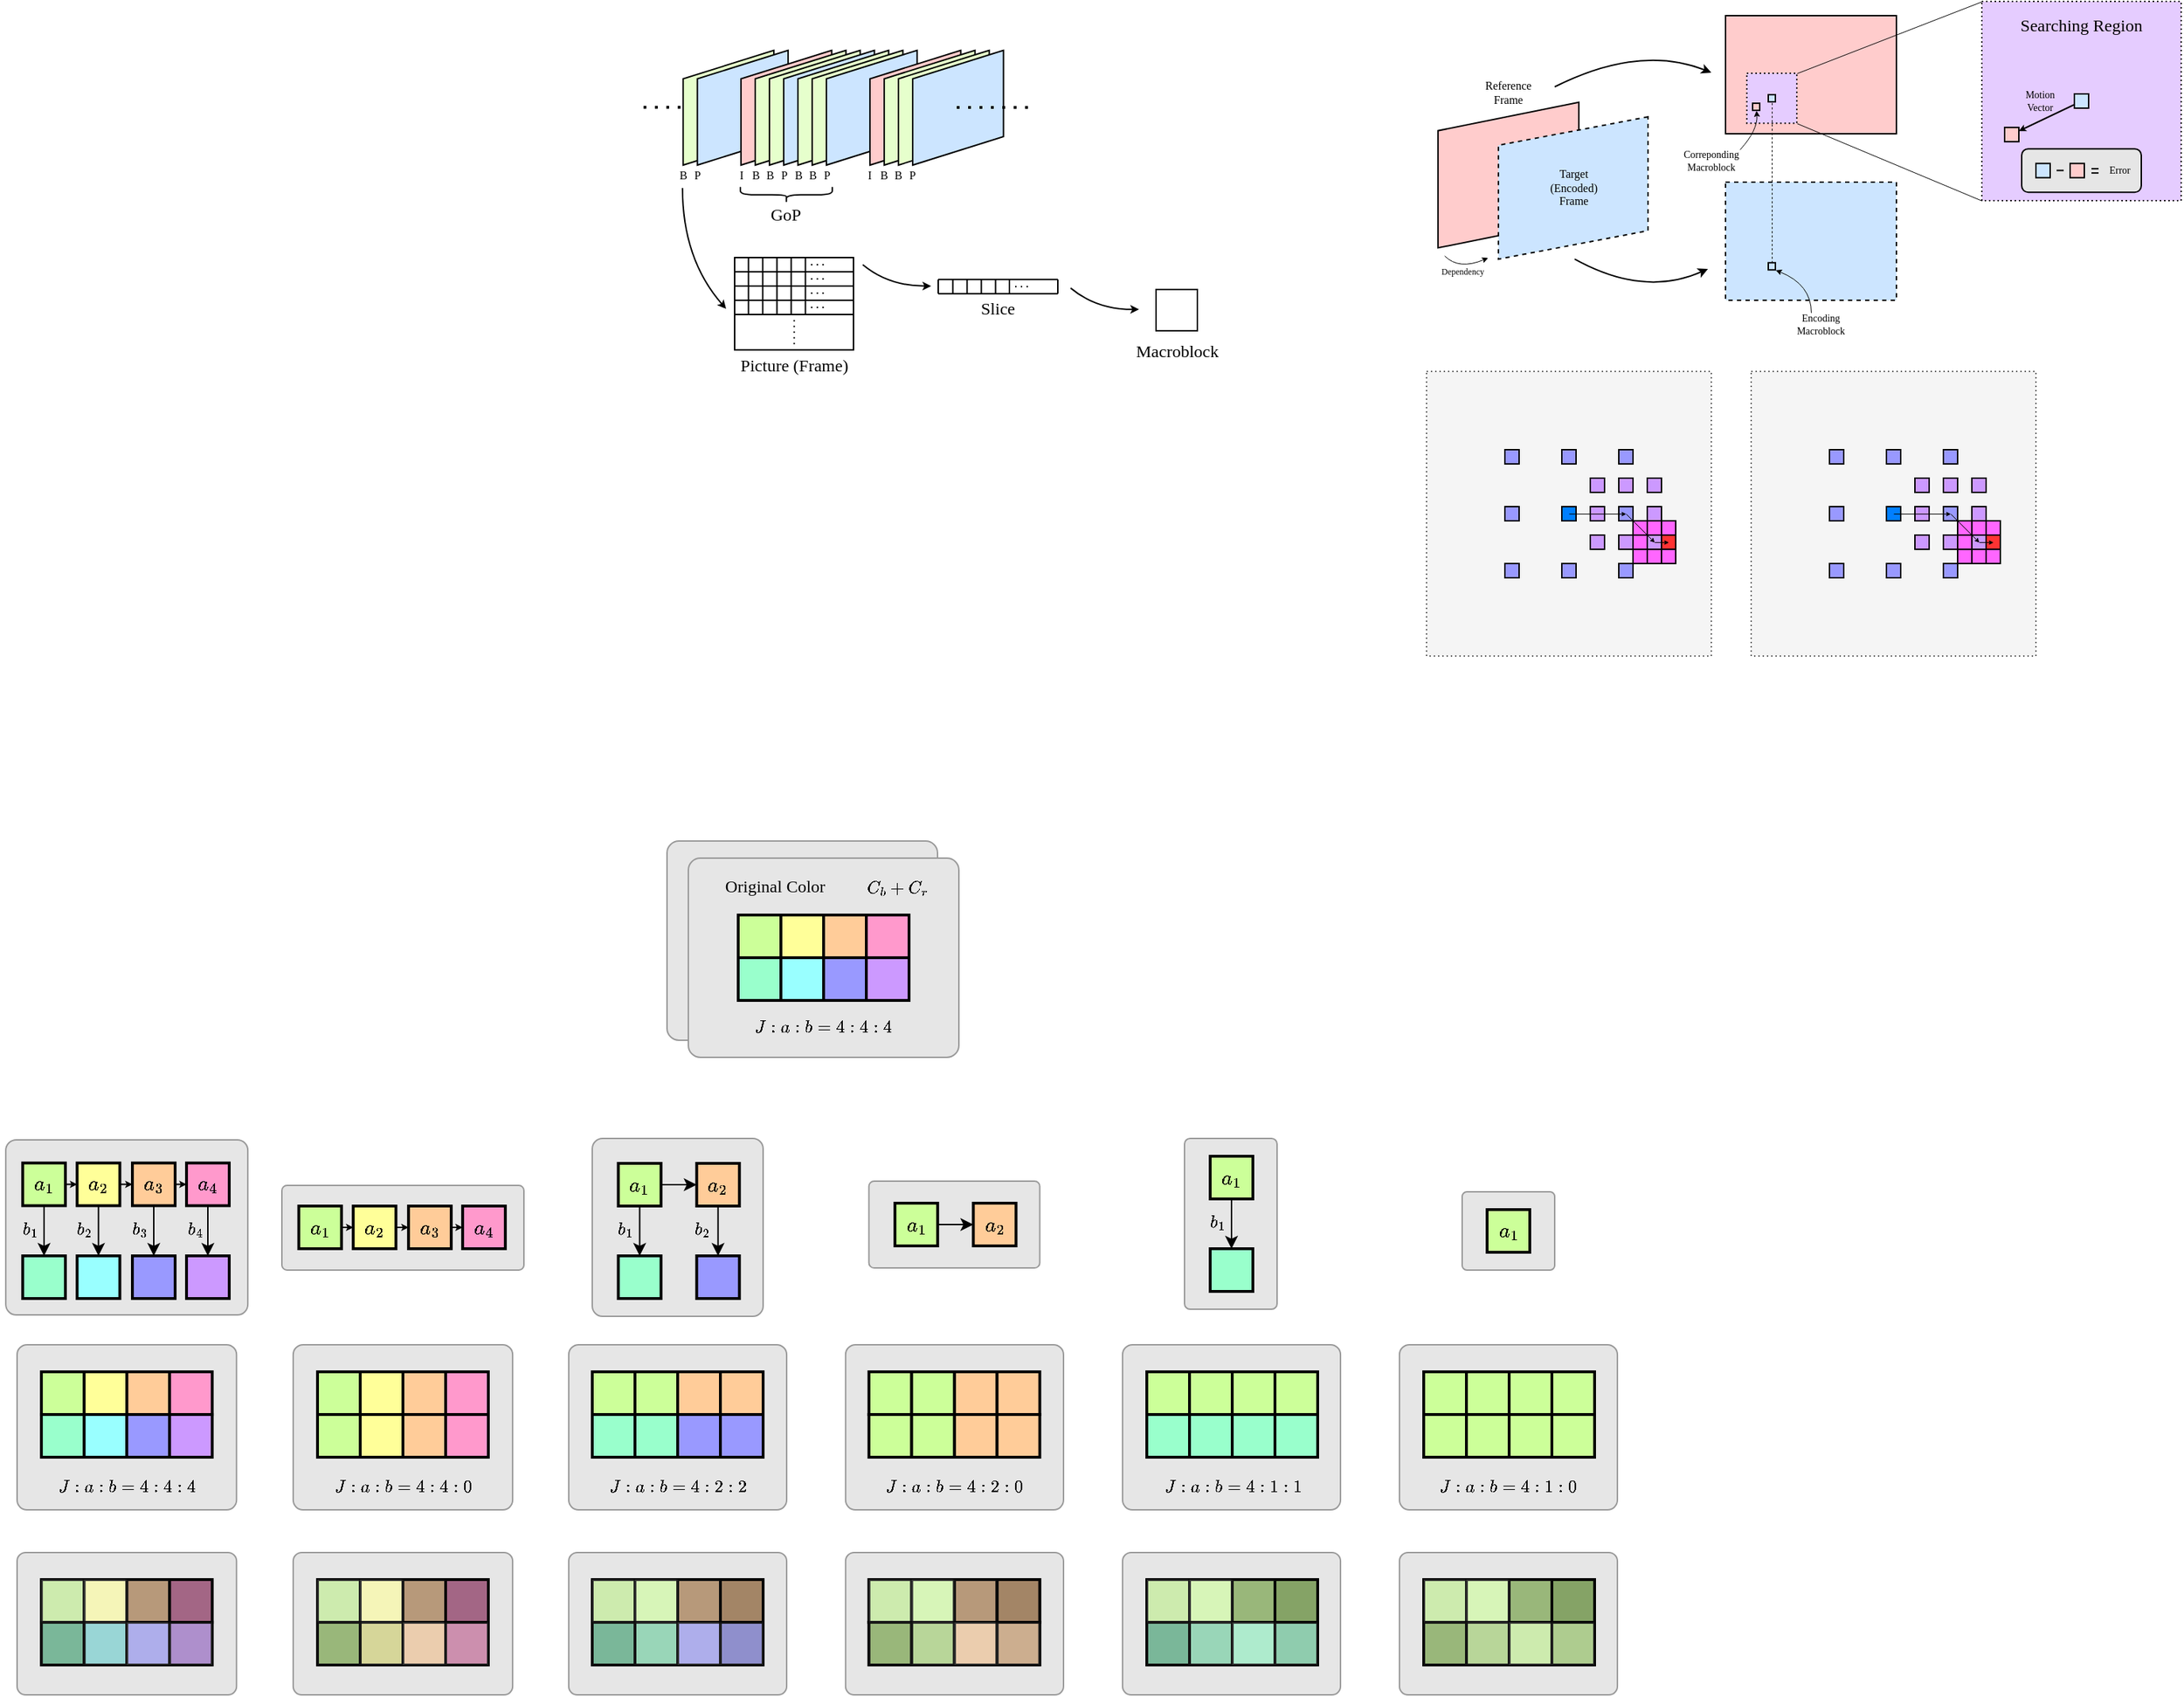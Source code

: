 <mxfile version="24.7.17">
  <diagram name="Page-1" id="sl89cjiz3-5UVXtt934P">
    <mxGraphModel dx="1463" dy="381" grid="1" gridSize="10" guides="1" tooltips="1" connect="1" arrows="1" fold="1" page="1" pageScale="1" pageWidth="827" pageHeight="1169" math="1" shadow="0">
      <root>
        <mxCell id="0" />
        <mxCell id="1" parent="0" />
        <mxCell id="GP8kXw38gDm_8idHLe7o-326" value="" style="rounded=1;whiteSpace=wrap;html=1;arcSize=6;fillColor=#E6E6E6;strokeColor=#999999;" vertex="1" parent="1">
          <mxGeometry x="-310" y="1300" width="154.14" height="100" as="geometry" />
        </mxCell>
        <mxCell id="GP8kXw38gDm_8idHLe7o-327" value="" style="whiteSpace=wrap;html=1;aspect=fixed;strokeColor=default;fillColor=#FF99CC;strokeWidth=2;" vertex="1" parent="1">
          <mxGeometry x="-202.94" y="1319" width="30" height="30" as="geometry" />
        </mxCell>
        <mxCell id="GP8kXw38gDm_8idHLe7o-328" value="" style="whiteSpace=wrap;html=1;aspect=fixed;strokeColor=default;fillColor=#FFCC99;strokeWidth=2;" vertex="1" parent="1">
          <mxGeometry x="-232.94" y="1319" width="30" height="30" as="geometry" />
        </mxCell>
        <mxCell id="GP8kXw38gDm_8idHLe7o-329" value="" style="whiteSpace=wrap;html=1;aspect=fixed;strokeColor=default;fillColor=#FFFF99;strokeWidth=2;" vertex="1" parent="1">
          <mxGeometry x="-262.94" y="1319" width="30" height="30" as="geometry" />
        </mxCell>
        <mxCell id="GP8kXw38gDm_8idHLe7o-330" value="" style="whiteSpace=wrap;html=1;aspect=fixed;strokeColor=default;fillColor=#99FFFF;strokeWidth=2;" vertex="1" parent="1">
          <mxGeometry x="-262.94" y="1349" width="30" height="30" as="geometry" />
        </mxCell>
        <mxCell id="GP8kXw38gDm_8idHLe7o-331" value="" style="whiteSpace=wrap;html=1;aspect=fixed;strokeColor=default;fillColor=#CC99FF;strokeWidth=2;" vertex="1" parent="1">
          <mxGeometry x="-202.94" y="1349" width="30" height="30" as="geometry" />
        </mxCell>
        <mxCell id="GP8kXw38gDm_8idHLe7o-332" value="" style="whiteSpace=wrap;html=1;aspect=fixed;strokeColor=default;fillColor=#99FFCC;strokeWidth=2;" vertex="1" parent="1">
          <mxGeometry x="-292.94" y="1349" width="30" height="30" as="geometry" />
        </mxCell>
        <mxCell id="GP8kXw38gDm_8idHLe7o-333" value="" style="whiteSpace=wrap;html=1;aspect=fixed;strokeColor=default;fillColor=#CCFF99;strokeWidth=2;" vertex="1" parent="1">
          <mxGeometry x="-292.94" y="1319" width="30" height="30" as="geometry" />
        </mxCell>
        <mxCell id="GP8kXw38gDm_8idHLe7o-334" value="" style="whiteSpace=wrap;html=1;aspect=fixed;strokeColor=default;fillColor=#9999FF;strokeWidth=2;" vertex="1" parent="1">
          <mxGeometry x="-232.94" y="1349" width="30" height="30" as="geometry" />
        </mxCell>
        <mxCell id="GP8kXw38gDm_8idHLe7o-325" value="" style="rounded=1;whiteSpace=wrap;html=1;arcSize=6;fillColor=#E6E6E6;strokeColor=#999999;" vertex="1" parent="1">
          <mxGeometry x="146.5" y="800" width="190.01" height="140" as="geometry" />
        </mxCell>
        <mxCell id="GP8kXw38gDm_8idHLe7o-207" value="" style="rounded=1;whiteSpace=wrap;html=1;arcSize=6;fillColor=#E6E6E6;strokeColor=#999999;" vertex="1" parent="1">
          <mxGeometry x="660.96" y="1154" width="153.07" height="116" as="geometry" />
        </mxCell>
        <mxCell id="GP8kXw38gDm_8idHLe7o-206" value="" style="rounded=1;whiteSpace=wrap;html=1;arcSize=6;fillColor=#E6E6E6;strokeColor=#999999;" vertex="1" parent="1">
          <mxGeometry x="466.47" y="1154" width="153.07" height="116" as="geometry" />
        </mxCell>
        <mxCell id="GP8kXw38gDm_8idHLe7o-205" value="" style="rounded=1;whiteSpace=wrap;html=1;arcSize=6;fillColor=#E6E6E6;strokeColor=#999999;" vertex="1" parent="1">
          <mxGeometry x="271.92" y="1154" width="153.07" height="116" as="geometry" />
        </mxCell>
        <mxCell id="GP8kXw38gDm_8idHLe7o-204" value="" style="rounded=1;whiteSpace=wrap;html=1;arcSize=6;fillColor=#E6E6E6;strokeColor=#999999;" vertex="1" parent="1">
          <mxGeometry x="77.47" y="1154" width="153.07" height="116" as="geometry" />
        </mxCell>
        <mxCell id="GP8kXw38gDm_8idHLe7o-202" value="" style="rounded=1;whiteSpace=wrap;html=1;arcSize=6;fillColor=#E6E6E6;strokeColor=#999999;" vertex="1" parent="1">
          <mxGeometry x="-116.07" y="1154" width="154.14" height="116" as="geometry" />
        </mxCell>
        <mxCell id="GP8kXw38gDm_8idHLe7o-154" value="" style="rounded=1;whiteSpace=wrap;html=1;arcSize=6;fillColor=#E6E6E6;strokeColor=#999999;" vertex="1" parent="1">
          <mxGeometry x="-124" y="1042" width="170" height="59.5" as="geometry" />
        </mxCell>
        <mxCell id="GP8kXw38gDm_8idHLe7o-79" value="" style="rounded=1;whiteSpace=wrap;html=1;arcSize=6;fillColor=#E6E6E6;strokeColor=#999999;" vertex="1" parent="1">
          <mxGeometry x="94" y="1009" width="120" height="125" as="geometry" />
        </mxCell>
        <mxCell id="GP8kXw38gDm_8idHLe7o-69" value="" style="rounded=1;whiteSpace=wrap;html=1;arcSize=6;fillColor=#E6E6E6;strokeColor=#999999;" vertex="1" parent="1">
          <mxGeometry x="161.49" y="812" width="190.01" height="140" as="geometry" />
        </mxCell>
        <mxCell id="l4umZkbyTSKqwTKvspyr-29" value="" style="endArrow=none;dashed=1;html=1;dashPattern=1 3;strokeWidth=2;rounded=0;fontSize=11;" parent="1" edge="1">
          <mxGeometry width="50" height="50" relative="1" as="geometry">
            <mxPoint x="130" y="284.41" as="sourcePoint" />
            <mxPoint x="180" y="284.41" as="targetPoint" />
          </mxGeometry>
        </mxCell>
        <mxCell id="l4umZkbyTSKqwTKvspyr-44" value="" style="shape=parallelogram;perimeter=parallelogramPerimeter;whiteSpace=wrap;html=1;fixedSize=1;flipV=1;flipH=0;size=20;rotation=90;strokeColor=default;align=center;verticalAlign=middle;fontFamily=Helvetica;fontSize=12;fontColor=default;fillColor=#E6FFCC;" parent="1" vertex="1">
          <mxGeometry x="149.37" y="252.82" width="80.63" height="63.75" as="geometry" />
        </mxCell>
        <mxCell id="l4umZkbyTSKqwTKvspyr-43" value="" style="shape=parallelogram;perimeter=parallelogramPerimeter;whiteSpace=wrap;html=1;fixedSize=1;flipV=1;flipH=0;size=20;rotation=90;strokeColor=default;align=center;verticalAlign=middle;fontFamily=Helvetica;fontSize=12;fontColor=default;fillColor=#CCE5FF;" parent="1" vertex="1">
          <mxGeometry x="159.37" y="252.82" width="80.63" height="63.75" as="geometry" />
        </mxCell>
        <mxCell id="l4umZkbyTSKqwTKvspyr-4" value="" style="shape=parallelogram;perimeter=parallelogramPerimeter;whiteSpace=wrap;html=1;fixedSize=1;flipV=1;flipH=0;size=20;rotation=90;fillColor=#FFCCCC;" parent="1" vertex="1">
          <mxGeometry x="190" y="252.82" width="80.63" height="63.75" as="geometry" />
        </mxCell>
        <mxCell id="l4umZkbyTSKqwTKvspyr-5" value="" style="shape=parallelogram;perimeter=parallelogramPerimeter;whiteSpace=wrap;html=1;fixedSize=1;flipV=1;flipH=0;size=20;rotation=90;fillColor=#E6FFCC;" parent="1" vertex="1">
          <mxGeometry x="200" y="252.82" width="80.63" height="63.75" as="geometry" />
        </mxCell>
        <mxCell id="l4umZkbyTSKqwTKvspyr-6" value="" style="shape=parallelogram;perimeter=parallelogramPerimeter;whiteSpace=wrap;html=1;fixedSize=1;flipV=1;flipH=0;size=20;rotation=90;strokeColor=default;align=center;verticalAlign=middle;fontFamily=Helvetica;fontSize=12;fontColor=default;fillColor=#E6FFCC;" parent="1" vertex="1">
          <mxGeometry x="210" y="252.82" width="80.63" height="63.75" as="geometry" />
        </mxCell>
        <mxCell id="l4umZkbyTSKqwTKvspyr-7" value="" style="shape=parallelogram;perimeter=parallelogramPerimeter;whiteSpace=wrap;html=1;fixedSize=1;flipV=1;flipH=0;size=20;rotation=90;fillColor=#CCE5FF;" parent="1" vertex="1">
          <mxGeometry x="220" y="252.82" width="80.63" height="63.75" as="geometry" />
        </mxCell>
        <mxCell id="l4umZkbyTSKqwTKvspyr-8" value="" style="shape=parallelogram;perimeter=parallelogramPerimeter;whiteSpace=wrap;html=1;fixedSize=1;flipV=1;flipH=0;size=20;rotation=90;strokeColor=default;align=center;verticalAlign=middle;fontFamily=Helvetica;fontSize=12;fontColor=default;fillColor=#E6FFCC;" parent="1" vertex="1">
          <mxGeometry x="230" y="252.82" width="80.63" height="63.75" as="geometry" />
        </mxCell>
        <mxCell id="l4umZkbyTSKqwTKvspyr-9" value="" style="shape=parallelogram;perimeter=parallelogramPerimeter;whiteSpace=wrap;html=1;fixedSize=1;flipV=1;flipH=0;size=20;rotation=90;strokeColor=default;align=center;verticalAlign=middle;fontFamily=Helvetica;fontSize=12;fontColor=default;fillColor=#E6FFCC;" parent="1" vertex="1">
          <mxGeometry x="240" y="252.82" width="80.63" height="63.75" as="geometry" />
        </mxCell>
        <mxCell id="l4umZkbyTSKqwTKvspyr-10" value="" style="shape=parallelogram;perimeter=parallelogramPerimeter;whiteSpace=wrap;html=1;fixedSize=1;flipV=1;flipH=0;size=20;rotation=90;strokeColor=default;align=center;verticalAlign=middle;fontFamily=Helvetica;fontSize=12;fontColor=default;fillColor=#CCE5FF;" parent="1" vertex="1">
          <mxGeometry x="250" y="252.82" width="80.63" height="63.75" as="geometry" />
        </mxCell>
        <mxCell id="l4umZkbyTSKqwTKvspyr-11" value="" style="shape=parallelogram;perimeter=parallelogramPerimeter;whiteSpace=wrap;html=1;fixedSize=1;flipV=1;flipH=0;size=20;rotation=90;fillColor=#ffcccc;" parent="1" vertex="1">
          <mxGeometry x="280.63" y="252.82" width="80.63" height="63.75" as="geometry" />
        </mxCell>
        <mxCell id="l4umZkbyTSKqwTKvspyr-13" value="" style="shape=parallelogram;perimeter=parallelogramPerimeter;whiteSpace=wrap;html=1;fixedSize=1;flipV=1;flipH=0;size=20;rotation=90;strokeColor=default;align=center;verticalAlign=middle;fontFamily=Helvetica;fontSize=12;fontColor=default;fillColor=#E6FFCC;" parent="1" vertex="1">
          <mxGeometry x="290.63" y="252.82" width="80.63" height="63.75" as="geometry" />
        </mxCell>
        <mxCell id="l4umZkbyTSKqwTKvspyr-14" value="" style="shape=parallelogram;perimeter=parallelogramPerimeter;whiteSpace=wrap;html=1;fixedSize=1;flipV=1;flipH=0;size=20;rotation=90;strokeColor=default;align=center;verticalAlign=middle;fontFamily=Helvetica;fontSize=12;fontColor=default;fillColor=#E6FFCC;" parent="1" vertex="1">
          <mxGeometry x="300.63" y="252.82" width="80.63" height="63.75" as="geometry" />
        </mxCell>
        <mxCell id="l4umZkbyTSKqwTKvspyr-15" value="I" style="text;html=1;align=center;verticalAlign=middle;whiteSpace=wrap;rounded=0;fontSize=8;fontFamily=Comic Sans MS;" parent="1" vertex="1">
          <mxGeometry x="194" y="327" width="10" height="10" as="geometry" />
        </mxCell>
        <mxCell id="l4umZkbyTSKqwTKvspyr-17" value="P" style="text;html=1;align=center;verticalAlign=middle;whiteSpace=wrap;rounded=0;fontSize=8;fontFamily=Comic Sans MS;" parent="1" vertex="1">
          <mxGeometry x="224" y="327" width="10" height="10" as="geometry" />
        </mxCell>
        <mxCell id="l4umZkbyTSKqwTKvspyr-18" value="B" style="text;html=1;align=center;verticalAlign=middle;whiteSpace=wrap;rounded=0;fontSize=8;fontFamily=Comic Sans MS;" parent="1" vertex="1">
          <mxGeometry x="214" y="327" width="10" height="10" as="geometry" />
        </mxCell>
        <mxCell id="l4umZkbyTSKqwTKvspyr-19" value="P" style="text;html=1;align=center;verticalAlign=middle;whiteSpace=wrap;rounded=0;fontSize=8;fontFamily=Comic Sans MS;" parent="1" vertex="1">
          <mxGeometry x="254" y="327" width="10" height="10" as="geometry" />
        </mxCell>
        <mxCell id="l4umZkbyTSKqwTKvspyr-20" value="B" style="text;html=1;align=center;verticalAlign=middle;whiteSpace=wrap;rounded=0;fontSize=8;fontFamily=Comic Sans MS;" parent="1" vertex="1">
          <mxGeometry x="204" y="327" width="10" height="10" as="geometry" />
        </mxCell>
        <mxCell id="l4umZkbyTSKqwTKvspyr-21" value="B" style="text;html=1;align=center;verticalAlign=middle;whiteSpace=wrap;rounded=0;fontSize=8;fontFamily=Comic Sans MS;" parent="1" vertex="1">
          <mxGeometry x="234" y="327" width="10" height="10" as="geometry" />
        </mxCell>
        <mxCell id="l4umZkbyTSKqwTKvspyr-22" value="B" style="text;html=1;align=center;verticalAlign=middle;whiteSpace=wrap;rounded=0;fontSize=8;fontFamily=Comic Sans MS;" parent="1" vertex="1">
          <mxGeometry x="244" y="327" width="10" height="10" as="geometry" />
        </mxCell>
        <mxCell id="l4umZkbyTSKqwTKvspyr-25" value="" style="shape=parallelogram;perimeter=parallelogramPerimeter;whiteSpace=wrap;html=1;fixedSize=1;flipV=1;flipH=0;size=20;rotation=90;strokeColor=default;align=center;verticalAlign=middle;fontFamily=Helvetica;fontSize=12;fontColor=default;fillColor=#CCE5FF;" parent="1" vertex="1">
          <mxGeometry x="310.63" y="252.82" width="80.63" height="63.75" as="geometry" />
        </mxCell>
        <mxCell id="l4umZkbyTSKqwTKvspyr-28" value="" style="endArrow=none;dashed=1;html=1;dashPattern=1 3;strokeWidth=2;rounded=0;fontSize=11;" parent="1" edge="1">
          <mxGeometry width="50" height="50" relative="1" as="geometry">
            <mxPoint x="350" y="284.54" as="sourcePoint" />
            <mxPoint x="400" y="284.54" as="targetPoint" />
          </mxGeometry>
        </mxCell>
        <mxCell id="l4umZkbyTSKqwTKvspyr-31" value="I" style="text;html=1;align=center;verticalAlign=middle;whiteSpace=wrap;rounded=0;fontSize=8;fontFamily=Comic Sans MS;" parent="1" vertex="1">
          <mxGeometry x="283.63" y="327" width="10" height="10" as="geometry" />
        </mxCell>
        <mxCell id="l4umZkbyTSKqwTKvspyr-32" value="P" style="text;html=1;align=center;verticalAlign=middle;whiteSpace=wrap;rounded=0;fontSize=8;fontFamily=Comic Sans MS;" parent="1" vertex="1">
          <mxGeometry x="313.63" y="327" width="10" height="10" as="geometry" />
        </mxCell>
        <mxCell id="l4umZkbyTSKqwTKvspyr-33" value="B" style="text;html=1;align=center;verticalAlign=middle;whiteSpace=wrap;rounded=0;fontSize=8;fontFamily=Comic Sans MS;" parent="1" vertex="1">
          <mxGeometry x="303.63" y="327" width="10" height="10" as="geometry" />
        </mxCell>
        <mxCell id="l4umZkbyTSKqwTKvspyr-34" value="B" style="text;html=1;align=center;verticalAlign=middle;whiteSpace=wrap;rounded=0;fontSize=8;fontFamily=Comic Sans MS;" parent="1" vertex="1">
          <mxGeometry x="293.63" y="327" width="10" height="10" as="geometry" />
        </mxCell>
        <mxCell id="l4umZkbyTSKqwTKvspyr-36" value="" style="rounded=0;whiteSpace=wrap;html=1;" parent="1" vertex="1">
          <mxGeometry x="194.0" y="390" width="83.48" height="64.86" as="geometry" />
        </mxCell>
        <mxCell id="l4umZkbyTSKqwTKvspyr-37" value="" style="shape=curlyBracket;whiteSpace=wrap;html=1;rounded=1;flipH=1;labelPosition=right;verticalLabelPosition=middle;align=left;verticalAlign=middle;rotation=90;size=0.5;" parent="1" vertex="1">
          <mxGeometry x="224.82" y="313.57" width="11" height="64.57" as="geometry" />
        </mxCell>
        <mxCell id="l4umZkbyTSKqwTKvspyr-42" value="GoP" style="text;html=1;align=center;verticalAlign=middle;whiteSpace=wrap;rounded=0;fontFamily=Garamond;" parent="1" vertex="1">
          <mxGeometry x="200" y="345.14" width="60" height="30" as="geometry" />
        </mxCell>
        <mxCell id="l4umZkbyTSKqwTKvspyr-46" value="P" style="text;html=1;align=center;verticalAlign=middle;whiteSpace=wrap;rounded=0;fontSize=8;fontFamily=Comic Sans MS;" parent="1" vertex="1">
          <mxGeometry x="163.37" y="327" width="10" height="10" as="geometry" />
        </mxCell>
        <mxCell id="l4umZkbyTSKqwTKvspyr-47" value="B" style="text;html=1;align=center;verticalAlign=middle;whiteSpace=wrap;rounded=0;fontSize=8;fontFamily=Comic Sans MS;" parent="1" vertex="1">
          <mxGeometry x="153.37" y="327" width="10" height="10" as="geometry" />
        </mxCell>
        <mxCell id="l4umZkbyTSKqwTKvspyr-49" value="" style="curved=1;endArrow=classic;html=1;rounded=0;endSize=3;" parent="1" edge="1">
          <mxGeometry width="50" height="50" relative="1" as="geometry">
            <mxPoint x="157.37" y="341.14" as="sourcePoint" />
            <mxPoint x="188" y="426" as="targetPoint" />
            <Array as="points">
              <mxPoint x="157.37" y="391.14" />
            </Array>
          </mxGeometry>
        </mxCell>
        <mxCell id="l4umZkbyTSKqwTKvspyr-50" value="Picture (Frame)" style="text;html=1;align=center;verticalAlign=middle;whiteSpace=wrap;rounded=0;fontFamily=Garamond;" parent="1" vertex="1">
          <mxGeometry x="195.9" y="450.86" width="79.68" height="30" as="geometry" />
        </mxCell>
        <mxCell id="l4umZkbyTSKqwTKvspyr-52" value="" style="endArrow=none;html=1;rounded=0;" parent="1" edge="1">
          <mxGeometry width="50" height="50" relative="1" as="geometry">
            <mxPoint x="193.74" y="400" as="sourcePoint" />
            <mxPoint x="277.74" y="400" as="targetPoint" />
          </mxGeometry>
        </mxCell>
        <mxCell id="l4umZkbyTSKqwTKvspyr-53" value="" style="endArrow=none;html=1;rounded=0;" parent="1" edge="1">
          <mxGeometry width="50" height="50" relative="1" as="geometry">
            <mxPoint x="193.48" y="410" as="sourcePoint" />
            <mxPoint x="277.48" y="410" as="targetPoint" />
          </mxGeometry>
        </mxCell>
        <mxCell id="l4umZkbyTSKqwTKvspyr-54" value="" style="endArrow=none;html=1;rounded=0;" parent="1" edge="1">
          <mxGeometry width="50" height="50" relative="1" as="geometry">
            <mxPoint x="193.48" y="420" as="sourcePoint" />
            <mxPoint x="277.48" y="420" as="targetPoint" />
          </mxGeometry>
        </mxCell>
        <mxCell id="l4umZkbyTSKqwTKvspyr-55" value="" style="endArrow=none;html=1;rounded=0;" parent="1" edge="1">
          <mxGeometry width="50" height="50" relative="1" as="geometry">
            <mxPoint x="194" y="430" as="sourcePoint" />
            <mxPoint x="278" y="430" as="targetPoint" />
          </mxGeometry>
        </mxCell>
        <mxCell id="l4umZkbyTSKqwTKvspyr-57" value="" style="endArrow=none;dashed=1;html=1;dashPattern=1 3;strokeWidth=1;rounded=0;" parent="1" edge="1">
          <mxGeometry width="50" height="50" relative="1" as="geometry">
            <mxPoint x="235.82" y="450.86" as="sourcePoint" />
            <mxPoint x="235.82" y="430.86" as="targetPoint" />
          </mxGeometry>
        </mxCell>
        <mxCell id="l4umZkbyTSKqwTKvspyr-59" value="" style="endArrow=none;html=1;rounded=0;" parent="1" edge="1">
          <mxGeometry width="50" height="50" relative="1" as="geometry">
            <mxPoint x="203.72" y="390" as="sourcePoint" />
            <mxPoint x="203.72" y="430" as="targetPoint" />
          </mxGeometry>
        </mxCell>
        <mxCell id="l4umZkbyTSKqwTKvspyr-60" value="" style="endArrow=none;html=1;rounded=0;" parent="1" edge="1">
          <mxGeometry width="50" height="50" relative="1" as="geometry">
            <mxPoint x="213.72" y="390" as="sourcePoint" />
            <mxPoint x="213.72" y="430" as="targetPoint" />
          </mxGeometry>
        </mxCell>
        <mxCell id="l4umZkbyTSKqwTKvspyr-61" value="" style="endArrow=none;html=1;rounded=0;" parent="1" edge="1">
          <mxGeometry width="50" height="50" relative="1" as="geometry">
            <mxPoint x="223.72" y="390" as="sourcePoint" />
            <mxPoint x="223.72" y="430" as="targetPoint" />
          </mxGeometry>
        </mxCell>
        <mxCell id="l4umZkbyTSKqwTKvspyr-62" value="" style="endArrow=none;html=1;rounded=0;" parent="1" edge="1">
          <mxGeometry width="50" height="50" relative="1" as="geometry">
            <mxPoint x="233.72" y="390" as="sourcePoint" />
            <mxPoint x="233.72" y="430" as="targetPoint" />
          </mxGeometry>
        </mxCell>
        <mxCell id="l4umZkbyTSKqwTKvspyr-63" value="" style="endArrow=none;html=1;rounded=0;" parent="1" edge="1">
          <mxGeometry width="50" height="50" relative="1" as="geometry">
            <mxPoint x="243.72" y="390" as="sourcePoint" />
            <mxPoint x="243.72" y="430" as="targetPoint" />
          </mxGeometry>
        </mxCell>
        <mxCell id="l4umZkbyTSKqwTKvspyr-66" value="" style="endArrow=none;dashed=1;html=1;dashPattern=1 3;strokeWidth=1;rounded=0;endSize=6;" parent="1" edge="1">
          <mxGeometry width="50" height="50" relative="1" as="geometry">
            <mxPoint x="247.63" y="395" as="sourcePoint" />
            <mxPoint x="257.63" y="395" as="targetPoint" />
          </mxGeometry>
        </mxCell>
        <mxCell id="l4umZkbyTSKqwTKvspyr-67" value="" style="endArrow=none;dashed=1;html=1;dashPattern=1 3;strokeWidth=1;rounded=0;endSize=6;" parent="1" edge="1">
          <mxGeometry width="50" height="50" relative="1" as="geometry">
            <mxPoint x="247.63" y="405" as="sourcePoint" />
            <mxPoint x="257.63" y="405" as="targetPoint" />
          </mxGeometry>
        </mxCell>
        <mxCell id="l4umZkbyTSKqwTKvspyr-68" value="" style="endArrow=none;dashed=1;html=1;dashPattern=1 3;strokeWidth=1;rounded=0;endSize=6;" parent="1" edge="1">
          <mxGeometry width="50" height="50" relative="1" as="geometry">
            <mxPoint x="247.63" y="415" as="sourcePoint" />
            <mxPoint x="257.63" y="415" as="targetPoint" />
          </mxGeometry>
        </mxCell>
        <mxCell id="l4umZkbyTSKqwTKvspyr-69" value="" style="endArrow=none;dashed=1;html=1;dashPattern=1 3;strokeWidth=1;rounded=0;endSize=6;" parent="1" edge="1">
          <mxGeometry width="50" height="50" relative="1" as="geometry">
            <mxPoint x="247.63" y="425" as="sourcePoint" />
            <mxPoint x="257.63" y="425" as="targetPoint" />
          </mxGeometry>
        </mxCell>
        <mxCell id="l4umZkbyTSKqwTKvspyr-70" value="" style="endArrow=none;html=1;rounded=0;" parent="1" edge="1">
          <mxGeometry width="50" height="50" relative="1" as="geometry">
            <mxPoint x="337" y="415.43" as="sourcePoint" />
            <mxPoint x="421" y="415.43" as="targetPoint" />
          </mxGeometry>
        </mxCell>
        <mxCell id="l4umZkbyTSKqwTKvspyr-71" value="" style="endArrow=none;html=1;rounded=0;" parent="1" edge="1">
          <mxGeometry width="50" height="50" relative="1" as="geometry">
            <mxPoint x="337" y="405.43" as="sourcePoint" />
            <mxPoint x="421" y="405.43" as="targetPoint" />
          </mxGeometry>
        </mxCell>
        <mxCell id="l4umZkbyTSKqwTKvspyr-72" value="" style="endArrow=none;html=1;rounded=0;" parent="1" edge="1">
          <mxGeometry width="50" height="50" relative="1" as="geometry">
            <mxPoint x="337" y="415.43" as="sourcePoint" />
            <mxPoint x="337" y="405.43" as="targetPoint" />
          </mxGeometry>
        </mxCell>
        <mxCell id="l4umZkbyTSKqwTKvspyr-73" value="" style="endArrow=none;html=1;rounded=0;" parent="1" edge="1">
          <mxGeometry width="50" height="50" relative="1" as="geometry">
            <mxPoint x="421" y="415.43" as="sourcePoint" />
            <mxPoint x="421" y="405.43" as="targetPoint" />
          </mxGeometry>
        </mxCell>
        <mxCell id="l4umZkbyTSKqwTKvspyr-74" value="" style="endArrow=none;html=1;rounded=0;" parent="1" edge="1">
          <mxGeometry width="50" height="50" relative="1" as="geometry">
            <mxPoint x="347.26" y="415.43" as="sourcePoint" />
            <mxPoint x="347.26" y="405.43" as="targetPoint" />
          </mxGeometry>
        </mxCell>
        <mxCell id="l4umZkbyTSKqwTKvspyr-75" value="" style="endArrow=none;html=1;rounded=0;" parent="1" edge="1">
          <mxGeometry width="50" height="50" relative="1" as="geometry">
            <mxPoint x="357.26" y="415.43" as="sourcePoint" />
            <mxPoint x="357.26" y="405.43" as="targetPoint" />
          </mxGeometry>
        </mxCell>
        <mxCell id="l4umZkbyTSKqwTKvspyr-76" value="" style="endArrow=none;html=1;rounded=0;" parent="1" edge="1">
          <mxGeometry width="50" height="50" relative="1" as="geometry">
            <mxPoint x="367.26" y="415.43" as="sourcePoint" />
            <mxPoint x="367.26" y="405.43" as="targetPoint" />
          </mxGeometry>
        </mxCell>
        <mxCell id="l4umZkbyTSKqwTKvspyr-77" value="" style="endArrow=none;html=1;rounded=0;" parent="1" edge="1">
          <mxGeometry width="50" height="50" relative="1" as="geometry">
            <mxPoint x="377.26" y="415.43" as="sourcePoint" />
            <mxPoint x="377.26" y="405.43" as="targetPoint" />
          </mxGeometry>
        </mxCell>
        <mxCell id="l4umZkbyTSKqwTKvspyr-78" value="" style="endArrow=none;html=1;rounded=0;" parent="1" edge="1">
          <mxGeometry width="50" height="50" relative="1" as="geometry">
            <mxPoint x="387" y="415.43" as="sourcePoint" />
            <mxPoint x="387" y="405.43" as="targetPoint" />
          </mxGeometry>
        </mxCell>
        <mxCell id="l4umZkbyTSKqwTKvspyr-79" value="" style="endArrow=none;dashed=1;html=1;dashPattern=1 3;strokeWidth=1;rounded=0;endSize=6;" parent="1" edge="1">
          <mxGeometry width="50" height="50" relative="1" as="geometry">
            <mxPoint x="391" y="410.43" as="sourcePoint" />
            <mxPoint x="401" y="410.43" as="targetPoint" />
          </mxGeometry>
        </mxCell>
        <mxCell id="l4umZkbyTSKqwTKvspyr-80" value="Slice" style="text;html=1;align=center;verticalAlign=middle;whiteSpace=wrap;rounded=0;fontFamily=Garamond;" parent="1" vertex="1">
          <mxGeometry x="339" y="411.43" width="79.68" height="30" as="geometry" />
        </mxCell>
        <mxCell id="l4umZkbyTSKqwTKvspyr-82" value="" style="curved=1;endArrow=classic;html=1;rounded=0;endSize=3;" parent="1" edge="1">
          <mxGeometry width="50" height="50" relative="1" as="geometry">
            <mxPoint x="284" y="395" as="sourcePoint" />
            <mxPoint x="332" y="410" as="targetPoint" />
            <Array as="points">
              <mxPoint x="302" y="410" />
            </Array>
          </mxGeometry>
        </mxCell>
        <mxCell id="l4umZkbyTSKqwTKvspyr-83" value="" style="curved=1;endArrow=classic;html=1;rounded=0;endSize=3;" parent="1" edge="1">
          <mxGeometry width="50" height="50" relative="1" as="geometry">
            <mxPoint x="430" y="411.43" as="sourcePoint" />
            <mxPoint x="478" y="426.43" as="targetPoint" />
            <Array as="points">
              <mxPoint x="448" y="426.43" />
            </Array>
          </mxGeometry>
        </mxCell>
        <mxCell id="l4umZkbyTSKqwTKvspyr-84" value="" style="whiteSpace=wrap;html=1;aspect=fixed;" parent="1" vertex="1">
          <mxGeometry x="490" y="412.43" width="29" height="29" as="geometry" />
        </mxCell>
        <mxCell id="l4umZkbyTSKqwTKvspyr-85" value="Macroblock" style="text;html=1;align=center;verticalAlign=middle;whiteSpace=wrap;rounded=0;fontFamily=Garamond;" parent="1" vertex="1">
          <mxGeometry x="464.66" y="441.43" width="79.68" height="30" as="geometry" />
        </mxCell>
        <mxCell id="GP8kXw38gDm_8idHLe7o-2" value="" style="whiteSpace=wrap;html=1;aspect=fixed;strokeColor=default;fillColor=#FF99CC;strokeWidth=2;" vertex="1" parent="1">
          <mxGeometry x="286.5" y="852" width="30" height="30" as="geometry" />
        </mxCell>
        <mxCell id="GP8kXw38gDm_8idHLe7o-3" value="" style="whiteSpace=wrap;html=1;aspect=fixed;strokeColor=default;fillColor=#FFCC99;strokeWidth=2;" vertex="1" parent="1">
          <mxGeometry x="256.5" y="852" width="30" height="30" as="geometry" />
        </mxCell>
        <mxCell id="GP8kXw38gDm_8idHLe7o-4" value="" style="whiteSpace=wrap;html=1;aspect=fixed;strokeColor=default;fillColor=#FFFF99;strokeWidth=2;" vertex="1" parent="1">
          <mxGeometry x="226.5" y="852" width="30" height="30" as="geometry" />
        </mxCell>
        <mxCell id="GP8kXw38gDm_8idHLe7o-5" value="" style="whiteSpace=wrap;html=1;aspect=fixed;strokeColor=default;fillColor=#99FFFF;strokeWidth=2;" vertex="1" parent="1">
          <mxGeometry x="226.5" y="882" width="30" height="30" as="geometry" />
        </mxCell>
        <mxCell id="GP8kXw38gDm_8idHLe7o-6" value="" style="whiteSpace=wrap;html=1;aspect=fixed;strokeColor=default;fillColor=#CC99FF;strokeWidth=2;" vertex="1" parent="1">
          <mxGeometry x="286.5" y="882" width="30" height="30" as="geometry" />
        </mxCell>
        <mxCell id="GP8kXw38gDm_8idHLe7o-7" value="" style="whiteSpace=wrap;html=1;aspect=fixed;strokeColor=default;fillColor=#99FFCC;strokeWidth=2;" vertex="1" parent="1">
          <mxGeometry x="196.5" y="882" width="30" height="30" as="geometry" />
        </mxCell>
        <mxCell id="GP8kXw38gDm_8idHLe7o-9" value="" style="whiteSpace=wrap;html=1;aspect=fixed;strokeColor=default;fillColor=#CCFF99;strokeWidth=2;" vertex="1" parent="1">
          <mxGeometry x="196.5" y="852" width="30" height="30" as="geometry" />
        </mxCell>
        <mxCell id="GP8kXw38gDm_8idHLe7o-10" value="" style="whiteSpace=wrap;html=1;aspect=fixed;strokeColor=default;fillColor=#9999FF;strokeWidth=2;" vertex="1" parent="1">
          <mxGeometry x="256.5" y="882" width="30" height="30" as="geometry" />
        </mxCell>
        <mxCell id="GP8kXw38gDm_8idHLe7o-12" value="Original Color" style="text;html=1;align=center;verticalAlign=middle;whiteSpace=wrap;rounded=0;fontFamily=Comic Sans MS;" vertex="1" parent="1">
          <mxGeometry x="178.49" y="817" width="89" height="30" as="geometry" />
        </mxCell>
        <mxCell id="GP8kXw38gDm_8idHLe7o-15" value="$$C_b&amp;nbsp; + C_r$$" style="text;html=1;align=center;verticalAlign=middle;whiteSpace=wrap;rounded=0;fontFamily=Comic Sans MS;" vertex="1" parent="1">
          <mxGeometry x="281.49" y="822" width="55" height="20" as="geometry" />
        </mxCell>
        <mxCell id="GP8kXw38gDm_8idHLe7o-17" value="" style="whiteSpace=wrap;html=1;aspect=fixed;strokeColor=default;fillColor=#FFCC99;strokeWidth=2;fontSize=10;" vertex="1" parent="1">
          <mxGeometry x="154.0" y="1173" width="30" height="30" as="geometry" />
        </mxCell>
        <mxCell id="GP8kXw38gDm_8idHLe7o-21" value="" style="whiteSpace=wrap;html=1;aspect=fixed;strokeColor=default;fillColor=#99FFCC;strokeWidth=2;" vertex="1" parent="1">
          <mxGeometry x="94.0" y="1203" width="30" height="30" as="geometry" />
        </mxCell>
        <mxCell id="GP8kXw38gDm_8idHLe7o-22" value="" style="whiteSpace=wrap;html=1;aspect=fixed;strokeColor=default;fillColor=#CCFF99;strokeWidth=2;fontSize=10;" vertex="1" parent="1">
          <mxGeometry x="94.0" y="1173" width="30" height="30" as="geometry" />
        </mxCell>
        <mxCell id="GP8kXw38gDm_8idHLe7o-23" value="" style="whiteSpace=wrap;html=1;aspect=fixed;strokeColor=default;fillColor=#9999FF;strokeWidth=2;" vertex="1" parent="1">
          <mxGeometry x="154.0" y="1203" width="30" height="30" as="geometry" />
        </mxCell>
        <mxCell id="GP8kXw38gDm_8idHLe7o-25" value="" style="whiteSpace=wrap;html=1;aspect=fixed;strokeColor=default;fillColor=#CCFF99;strokeWidth=2;" vertex="1" parent="1">
          <mxGeometry x="124.0" y="1173" width="30" height="30" as="geometry" />
        </mxCell>
        <mxCell id="GP8kXw38gDm_8idHLe7o-26" value="" style="whiteSpace=wrap;html=1;aspect=fixed;strokeColor=default;fillColor=#FFCC99;strokeWidth=2;" vertex="1" parent="1">
          <mxGeometry x="184.0" y="1173" width="30" height="30" as="geometry" />
        </mxCell>
        <mxCell id="GP8kXw38gDm_8idHLe7o-27" value="" style="whiteSpace=wrap;html=1;aspect=fixed;strokeColor=default;fillColor=#99FFCC;strokeWidth=2;" vertex="1" parent="1">
          <mxGeometry x="124.0" y="1203" width="30" height="30" as="geometry" />
        </mxCell>
        <mxCell id="GP8kXw38gDm_8idHLe7o-28" value="" style="whiteSpace=wrap;html=1;aspect=fixed;strokeColor=default;fillColor=#9999FF;strokeWidth=2;" vertex="1" parent="1">
          <mxGeometry x="184.0" y="1203" width="30" height="30" as="geometry" />
        </mxCell>
        <mxCell id="GP8kXw38gDm_8idHLe7o-30" value="$$J:a:b=4:2:2$$" style="text;html=1;align=center;verticalAlign=middle;whiteSpace=wrap;rounded=0;fontFamily=Comic Sans MS;" vertex="1" parent="1">
          <mxGeometry x="126.5" y="1243" width="55" height="20" as="geometry" />
        </mxCell>
        <mxCell id="GP8kXw38gDm_8idHLe7o-54" value="$$J:a:b=4:4:4$$" style="text;html=1;align=center;verticalAlign=middle;whiteSpace=wrap;rounded=0;fontFamily=Comic Sans MS;" vertex="1" parent="1">
          <mxGeometry x="228.99" y="912" width="55" height="35" as="geometry" />
        </mxCell>
        <mxCell id="GP8kXw38gDm_8idHLe7o-56" value="$$a_1$$" style="whiteSpace=wrap;html=1;aspect=fixed;strokeColor=default;fillColor=#CCFF99;strokeWidth=2;" vertex="1" parent="1">
          <mxGeometry x="112.29" y="1026.5" width="30" height="30" as="geometry" />
        </mxCell>
        <mxCell id="GP8kXw38gDm_8idHLe7o-66" style="edgeStyle=orthogonalEdgeStyle;rounded=0;orthogonalLoop=1;jettySize=auto;html=1;exitX=0.5;exitY=1;exitDx=0;exitDy=0;entryX=0.5;entryY=0;entryDx=0;entryDy=0;" edge="1" parent="1" source="GP8kXw38gDm_8idHLe7o-59" target="GP8kXw38gDm_8idHLe7o-63">
          <mxGeometry relative="1" as="geometry" />
        </mxCell>
        <mxCell id="GP8kXw38gDm_8idHLe7o-59" value="$$a_2$$" style="whiteSpace=wrap;html=1;aspect=fixed;strokeColor=default;fillColor=#FFCC99;strokeWidth=2;fontSize=12;" vertex="1" parent="1">
          <mxGeometry x="167.34" y="1026.5" width="30" height="30" as="geometry" />
        </mxCell>
        <mxCell id="GP8kXw38gDm_8idHLe7o-61" value="" style="whiteSpace=wrap;html=1;aspect=fixed;strokeColor=default;fillColor=#99FFCC;strokeWidth=2;" vertex="1" parent="1">
          <mxGeometry x="112.29" y="1091.5" width="30" height="30" as="geometry" />
        </mxCell>
        <mxCell id="GP8kXw38gDm_8idHLe7o-63" value="" style="whiteSpace=wrap;html=1;aspect=fixed;strokeColor=default;fillColor=#9999FF;strokeWidth=2;" vertex="1" parent="1">
          <mxGeometry x="167.34" y="1091.5" width="30" height="30" as="geometry" />
        </mxCell>
        <mxCell id="GP8kXw38gDm_8idHLe7o-64" value="" style="endArrow=classic;html=1;rounded=0;exitX=1;exitY=0.5;exitDx=0;exitDy=0;entryX=0;entryY=0.5;entryDx=0;entryDy=0;" edge="1" parent="1" source="GP8kXw38gDm_8idHLe7o-56" target="GP8kXw38gDm_8idHLe7o-59">
          <mxGeometry width="50" height="50" relative="1" as="geometry">
            <mxPoint x="118.66" y="1201.5" as="sourcePoint" />
            <mxPoint x="168.66" y="1151.5" as="targetPoint" />
          </mxGeometry>
        </mxCell>
        <mxCell id="GP8kXw38gDm_8idHLe7o-65" value="" style="endArrow=classic;html=1;rounded=0;exitX=0.5;exitY=1;exitDx=0;exitDy=0;entryX=0.5;entryY=0;entryDx=0;entryDy=0;" edge="1" parent="1" source="GP8kXw38gDm_8idHLe7o-56" target="GP8kXw38gDm_8idHLe7o-61">
          <mxGeometry width="50" height="50" relative="1" as="geometry">
            <mxPoint x="152.66" y="1051.5" as="sourcePoint" />
            <mxPoint x="189.66" y="1051.5" as="targetPoint" />
          </mxGeometry>
        </mxCell>
        <mxCell id="GP8kXw38gDm_8idHLe7o-67" value="$$b_1$$" style="text;html=1;align=center;verticalAlign=middle;whiteSpace=wrap;rounded=0;fontFamily=Comic Sans MS;" vertex="1" parent="1">
          <mxGeometry x="109.29" y="1061.5" width="16" height="20" as="geometry" />
        </mxCell>
        <mxCell id="GP8kXw38gDm_8idHLe7o-68" value="$$b_2$$" style="text;html=1;align=center;verticalAlign=middle;whiteSpace=wrap;rounded=0;fontFamily=Comic Sans MS;" vertex="1" parent="1">
          <mxGeometry x="163.34" y="1061.5" width="16" height="20" as="geometry" />
        </mxCell>
        <mxCell id="GP8kXw38gDm_8idHLe7o-98" value="$$J:a:b=4:4:0$$" style="text;html=1;align=center;verticalAlign=middle;whiteSpace=wrap;rounded=0;fontFamily=Comic Sans MS;" vertex="1" parent="1">
          <mxGeometry x="-66.5" y="1243" width="55" height="20" as="geometry" />
        </mxCell>
        <mxCell id="GP8kXw38gDm_8idHLe7o-99" value="" style="whiteSpace=wrap;html=1;aspect=fixed;strokeColor=default;fillColor=#FF99CC;strokeWidth=2;" vertex="1" parent="1">
          <mxGeometry x="-9" y="1173" width="30" height="30" as="geometry" />
        </mxCell>
        <mxCell id="GP8kXw38gDm_8idHLe7o-100" value="" style="whiteSpace=wrap;html=1;aspect=fixed;strokeColor=default;fillColor=#FFCC99;strokeWidth=2;" vertex="1" parent="1">
          <mxGeometry x="-39" y="1173" width="30" height="30" as="geometry" />
        </mxCell>
        <mxCell id="GP8kXw38gDm_8idHLe7o-101" value="" style="whiteSpace=wrap;html=1;aspect=fixed;strokeColor=default;fillColor=#FFFF99;strokeWidth=2;" vertex="1" parent="1">
          <mxGeometry x="-69" y="1173" width="30" height="30" as="geometry" />
        </mxCell>
        <mxCell id="GP8kXw38gDm_8idHLe7o-102" value="" style="whiteSpace=wrap;html=1;aspect=fixed;strokeColor=default;fillColor=#CCFF99;strokeWidth=2;" vertex="1" parent="1">
          <mxGeometry x="-99" y="1173" width="30" height="30" as="geometry" />
        </mxCell>
        <mxCell id="GP8kXw38gDm_8idHLe7o-103" value="" style="whiteSpace=wrap;html=1;aspect=fixed;strokeColor=default;fillColor=#FF99CC;strokeWidth=2;" vertex="1" parent="1">
          <mxGeometry x="-9" y="1203" width="30" height="30" as="geometry" />
        </mxCell>
        <mxCell id="GP8kXw38gDm_8idHLe7o-104" value="" style="whiteSpace=wrap;html=1;aspect=fixed;strokeColor=default;fillColor=#FFCC99;strokeWidth=2;" vertex="1" parent="1">
          <mxGeometry x="-39" y="1203" width="30" height="30" as="geometry" />
        </mxCell>
        <mxCell id="GP8kXw38gDm_8idHLe7o-105" value="" style="whiteSpace=wrap;html=1;aspect=fixed;strokeColor=default;fillColor=#FFFF99;strokeWidth=2;" vertex="1" parent="1">
          <mxGeometry x="-69" y="1203" width="30" height="30" as="geometry" />
        </mxCell>
        <mxCell id="GP8kXw38gDm_8idHLe7o-106" value="" style="whiteSpace=wrap;html=1;aspect=fixed;strokeColor=default;fillColor=#CCFF99;strokeWidth=2;" vertex="1" parent="1">
          <mxGeometry x="-99" y="1203" width="30" height="30" as="geometry" />
        </mxCell>
        <mxCell id="GP8kXw38gDm_8idHLe7o-120" value="" style="whiteSpace=wrap;html=1;aspect=fixed;strokeColor=default;fillColor=#CCFF99;strokeWidth=2;" vertex="1" parent="1">
          <mxGeometry x="483.5" y="1173" width="30" height="30" as="geometry" />
        </mxCell>
        <mxCell id="GP8kXw38gDm_8idHLe7o-125" value="" style="whiteSpace=wrap;html=1;aspect=fixed;strokeColor=default;fillColor=#CCFF99;strokeWidth=2;" vertex="1" parent="1">
          <mxGeometry x="513.5" y="1173" width="30" height="30" as="geometry" />
        </mxCell>
        <mxCell id="GP8kXw38gDm_8idHLe7o-127" value="" style="whiteSpace=wrap;html=1;aspect=fixed;strokeColor=default;fillColor=#CCFF99;strokeWidth=2;" vertex="1" parent="1">
          <mxGeometry x="543.5" y="1173" width="30" height="30" as="geometry" />
        </mxCell>
        <mxCell id="GP8kXw38gDm_8idHLe7o-128" value="" style="whiteSpace=wrap;html=1;aspect=fixed;strokeColor=default;fillColor=#CCFF99;strokeWidth=2;" vertex="1" parent="1">
          <mxGeometry x="573.5" y="1173" width="30" height="30" as="geometry" />
        </mxCell>
        <mxCell id="GP8kXw38gDm_8idHLe7o-129" value="" style="whiteSpace=wrap;html=1;aspect=fixed;strokeColor=default;fillColor=#99FFCC;strokeWidth=2;" vertex="1" parent="1">
          <mxGeometry x="483.5" y="1203" width="30" height="30" as="geometry" />
        </mxCell>
        <mxCell id="GP8kXw38gDm_8idHLe7o-130" value="" style="whiteSpace=wrap;html=1;aspect=fixed;strokeColor=default;fillColor=#99FFCC;strokeWidth=2;" vertex="1" parent="1">
          <mxGeometry x="513.5" y="1203" width="30" height="30" as="geometry" />
        </mxCell>
        <mxCell id="GP8kXw38gDm_8idHLe7o-132" value="" style="whiteSpace=wrap;html=1;aspect=fixed;strokeColor=default;fillColor=#99FFCC;strokeWidth=2;" vertex="1" parent="1">
          <mxGeometry x="543.5" y="1203" width="30" height="30" as="geometry" />
        </mxCell>
        <mxCell id="GP8kXw38gDm_8idHLe7o-133" value="" style="whiteSpace=wrap;html=1;aspect=fixed;strokeColor=default;fillColor=#99FFCC;strokeWidth=2;" vertex="1" parent="1">
          <mxGeometry x="573.5" y="1203" width="30" height="30" as="geometry" />
        </mxCell>
        <mxCell id="GP8kXw38gDm_8idHLe7o-138" value="$$J:a:b=4:1:1$$" style="text;html=1;align=center;verticalAlign=middle;whiteSpace=wrap;rounded=0;fontFamily=Comic Sans MS;" vertex="1" parent="1">
          <mxGeometry x="516.5" y="1243" width="55" height="20" as="geometry" />
        </mxCell>
        <mxCell id="GP8kXw38gDm_8idHLe7o-139" value="$$J:a:b=4:1:0$$" style="text;html=1;align=center;verticalAlign=middle;whiteSpace=wrap;rounded=0;fontFamily=Comic Sans MS;" vertex="1" parent="1">
          <mxGeometry x="710" y="1243" width="55" height="20" as="geometry" />
        </mxCell>
        <mxCell id="GP8kXw38gDm_8idHLe7o-155" style="edgeStyle=orthogonalEdgeStyle;rounded=0;orthogonalLoop=1;jettySize=auto;html=1;exitX=1;exitY=0.5;exitDx=0;exitDy=0;entryX=0;entryY=0.5;entryDx=0;entryDy=0;endSize=2;" edge="1" parent="1" source="GP8kXw38gDm_8idHLe7o-141" target="GP8kXw38gDm_8idHLe7o-150">
          <mxGeometry relative="1" as="geometry" />
        </mxCell>
        <mxCell id="GP8kXw38gDm_8idHLe7o-141" value="$$a_1$$" style="whiteSpace=wrap;html=1;aspect=fixed;strokeColor=default;fillColor=#CCFF99;strokeWidth=2;" vertex="1" parent="1">
          <mxGeometry x="-112.14" y="1056.5" width="30" height="30" as="geometry" />
        </mxCell>
        <mxCell id="GP8kXw38gDm_8idHLe7o-156" style="edgeStyle=orthogonalEdgeStyle;rounded=0;orthogonalLoop=1;jettySize=auto;html=1;exitX=1;exitY=0.5;exitDx=0;exitDy=0;entryX=0;entryY=0.5;entryDx=0;entryDy=0;endSize=2;" edge="1" parent="1" source="GP8kXw38gDm_8idHLe7o-150" target="GP8kXw38gDm_8idHLe7o-152">
          <mxGeometry relative="1" as="geometry" />
        </mxCell>
        <mxCell id="GP8kXw38gDm_8idHLe7o-150" value="$$a_2$$" style="whiteSpace=wrap;html=1;aspect=fixed;strokeColor=default;fillColor=#FFFF99;strokeWidth=2;" vertex="1" parent="1">
          <mxGeometry x="-73.89" y="1056.5" width="30" height="30" as="geometry" />
        </mxCell>
        <mxCell id="GP8kXw38gDm_8idHLe7o-157" style="edgeStyle=orthogonalEdgeStyle;rounded=0;orthogonalLoop=1;jettySize=auto;html=1;exitX=1;exitY=0.5;exitDx=0;exitDy=0;entryX=0;entryY=0.5;entryDx=0;entryDy=0;endSize=2;" edge="1" parent="1" source="GP8kXw38gDm_8idHLe7o-152" target="GP8kXw38gDm_8idHLe7o-153">
          <mxGeometry relative="1" as="geometry" />
        </mxCell>
        <mxCell id="GP8kXw38gDm_8idHLe7o-152" value="$$a_3$$" style="whiteSpace=wrap;html=1;aspect=fixed;strokeColor=default;fillColor=#FFCC99;strokeWidth=2;" vertex="1" parent="1">
          <mxGeometry x="-35.07" y="1056.5" width="30" height="30" as="geometry" />
        </mxCell>
        <mxCell id="GP8kXw38gDm_8idHLe7o-153" value="$$a_4$$" style="whiteSpace=wrap;html=1;aspect=fixed;strokeColor=default;fillColor=#FF99CC;strokeWidth=2;" vertex="1" parent="1">
          <mxGeometry x="2.93" y="1056.5" width="30" height="30" as="geometry" />
        </mxCell>
        <mxCell id="GP8kXw38gDm_8idHLe7o-166" value="" style="whiteSpace=wrap;html=1;aspect=fixed;strokeColor=default;fillColor=#CCFF99;strokeWidth=2;" vertex="1" parent="1">
          <mxGeometry x="678" y="1173" width="30" height="30" as="geometry" />
        </mxCell>
        <mxCell id="GP8kXw38gDm_8idHLe7o-167" value="" style="whiteSpace=wrap;html=1;aspect=fixed;strokeColor=default;fillColor=#CCFF99;strokeWidth=2;" vertex="1" parent="1">
          <mxGeometry x="708" y="1173" width="30" height="30" as="geometry" />
        </mxCell>
        <mxCell id="GP8kXw38gDm_8idHLe7o-168" value="" style="whiteSpace=wrap;html=1;aspect=fixed;strokeColor=default;fillColor=#CCFF99;strokeWidth=2;" vertex="1" parent="1">
          <mxGeometry x="738" y="1173" width="30" height="30" as="geometry" />
        </mxCell>
        <mxCell id="GP8kXw38gDm_8idHLe7o-169" value="" style="whiteSpace=wrap;html=1;aspect=fixed;strokeColor=default;fillColor=#CCFF99;strokeWidth=2;" vertex="1" parent="1">
          <mxGeometry x="768" y="1173" width="30" height="30" as="geometry" />
        </mxCell>
        <mxCell id="GP8kXw38gDm_8idHLe7o-172" value="" style="whiteSpace=wrap;html=1;aspect=fixed;strokeColor=default;fillColor=#CCFF99;strokeWidth=2;" vertex="1" parent="1">
          <mxGeometry x="678" y="1203" width="30" height="30" as="geometry" />
        </mxCell>
        <mxCell id="GP8kXw38gDm_8idHLe7o-173" value="" style="whiteSpace=wrap;html=1;aspect=fixed;strokeColor=default;fillColor=#CCFF99;strokeWidth=2;" vertex="1" parent="1">
          <mxGeometry x="708" y="1203" width="30" height="30" as="geometry" />
        </mxCell>
        <mxCell id="GP8kXw38gDm_8idHLe7o-174" value="" style="whiteSpace=wrap;html=1;aspect=fixed;strokeColor=default;fillColor=#CCFF99;strokeWidth=2;" vertex="1" parent="1">
          <mxGeometry x="738" y="1203" width="30" height="30" as="geometry" />
        </mxCell>
        <mxCell id="GP8kXw38gDm_8idHLe7o-175" value="" style="whiteSpace=wrap;html=1;aspect=fixed;strokeColor=default;fillColor=#CCFF99;strokeWidth=2;" vertex="1" parent="1">
          <mxGeometry x="768" y="1203" width="30" height="30" as="geometry" />
        </mxCell>
        <mxCell id="GP8kXw38gDm_8idHLe7o-176" value="" style="whiteSpace=wrap;html=1;aspect=fixed;strokeColor=default;fillColor=#FFCC99;strokeWidth=2;fontSize=10;" vertex="1" parent="1">
          <mxGeometry x="348.32" y="1173" width="30" height="30" as="geometry" />
        </mxCell>
        <mxCell id="GP8kXw38gDm_8idHLe7o-178" value="" style="whiteSpace=wrap;html=1;aspect=fixed;strokeColor=default;fillColor=#CCFF99;strokeWidth=2;fontSize=10;" vertex="1" parent="1">
          <mxGeometry x="288.32" y="1173" width="30" height="30" as="geometry" />
        </mxCell>
        <mxCell id="GP8kXw38gDm_8idHLe7o-180" value="" style="whiteSpace=wrap;html=1;aspect=fixed;strokeColor=default;fillColor=#CCFF99;strokeWidth=2;" vertex="1" parent="1">
          <mxGeometry x="318.32" y="1173" width="30" height="30" as="geometry" />
        </mxCell>
        <mxCell id="GP8kXw38gDm_8idHLe7o-181" value="" style="whiteSpace=wrap;html=1;aspect=fixed;strokeColor=default;fillColor=#FFCC99;strokeWidth=2;" vertex="1" parent="1">
          <mxGeometry x="378.32" y="1173" width="30" height="30" as="geometry" />
        </mxCell>
        <mxCell id="GP8kXw38gDm_8idHLe7o-184" value="$$J:a:b=4:2:0$$" style="text;html=1;align=center;verticalAlign=middle;whiteSpace=wrap;rounded=0;fontFamily=Comic Sans MS;" vertex="1" parent="1">
          <mxGeometry x="320.81" y="1243" width="55" height="20" as="geometry" />
        </mxCell>
        <mxCell id="GP8kXw38gDm_8idHLe7o-185" value="" style="whiteSpace=wrap;html=1;aspect=fixed;strokeColor=default;fillColor=#FFCC99;strokeWidth=2;fontSize=10;" vertex="1" parent="1">
          <mxGeometry x="348.32" y="1203" width="30" height="30" as="geometry" />
        </mxCell>
        <mxCell id="GP8kXw38gDm_8idHLe7o-186" value="" style="whiteSpace=wrap;html=1;aspect=fixed;strokeColor=default;fillColor=#CCFF99;strokeWidth=2;fontSize=10;" vertex="1" parent="1">
          <mxGeometry x="288.32" y="1203" width="30" height="30" as="geometry" />
        </mxCell>
        <mxCell id="GP8kXw38gDm_8idHLe7o-187" value="" style="whiteSpace=wrap;html=1;aspect=fixed;strokeColor=default;fillColor=#CCFF99;strokeWidth=2;" vertex="1" parent="1">
          <mxGeometry x="318.32" y="1203" width="30" height="30" as="geometry" />
        </mxCell>
        <mxCell id="GP8kXw38gDm_8idHLe7o-188" value="" style="whiteSpace=wrap;html=1;aspect=fixed;strokeColor=default;fillColor=#FFCC99;strokeWidth=2;" vertex="1" parent="1">
          <mxGeometry x="378.32" y="1203" width="30" height="30" as="geometry" />
        </mxCell>
        <mxCell id="GP8kXw38gDm_8idHLe7o-189" value="" style="rounded=1;whiteSpace=wrap;html=1;arcSize=6;fillColor=#E6E6E6;strokeColor=#999999;" vertex="1" parent="1">
          <mxGeometry x="288.31" y="1039" width="120" height="61" as="geometry" />
        </mxCell>
        <mxCell id="GP8kXw38gDm_8idHLe7o-192" value="$$a_1$$" style="whiteSpace=wrap;html=1;aspect=fixed;strokeColor=default;fillColor=#CCFF99;strokeWidth=2;" vertex="1" parent="1">
          <mxGeometry x="306.6" y="1054.5" width="30" height="30" as="geometry" />
        </mxCell>
        <mxCell id="GP8kXw38gDm_8idHLe7o-193" value="$$a_2$$" style="whiteSpace=wrap;html=1;aspect=fixed;strokeColor=default;fillColor=#FFCC99;strokeWidth=2;fontSize=12;" vertex="1" parent="1">
          <mxGeometry x="361.65" y="1054.5" width="30" height="30" as="geometry" />
        </mxCell>
        <mxCell id="GP8kXw38gDm_8idHLe7o-194" value="" style="endArrow=classic;html=1;rounded=0;exitX=1;exitY=0.5;exitDx=0;exitDy=0;entryX=0;entryY=0.5;entryDx=0;entryDy=0;" edge="1" parent="1" source="GP8kXw38gDm_8idHLe7o-192" target="GP8kXw38gDm_8idHLe7o-193">
          <mxGeometry width="50" height="50" relative="1" as="geometry">
            <mxPoint x="312.97" y="1229.5" as="sourcePoint" />
            <mxPoint x="362.97" y="1179.5" as="targetPoint" />
          </mxGeometry>
        </mxCell>
        <mxCell id="GP8kXw38gDm_8idHLe7o-195" value="" style="rounded=1;whiteSpace=wrap;html=1;arcSize=6;fillColor=#E6E6E6;strokeColor=#999999;" vertex="1" parent="1">
          <mxGeometry x="510" y="1009" width="65" height="120" as="geometry" />
        </mxCell>
        <mxCell id="GP8kXw38gDm_8idHLe7o-196" value="$$a_1$$" style="whiteSpace=wrap;html=1;aspect=fixed;strokeColor=default;fillColor=#CCFF99;strokeWidth=2;" vertex="1" parent="1">
          <mxGeometry x="528" y="1021.5" width="30" height="30" as="geometry" />
        </mxCell>
        <mxCell id="GP8kXw38gDm_8idHLe7o-197" value="" style="whiteSpace=wrap;html=1;aspect=fixed;strokeColor=default;fillColor=#99FFCC;strokeWidth=2;" vertex="1" parent="1">
          <mxGeometry x="528" y="1086.5" width="30" height="30" as="geometry" />
        </mxCell>
        <mxCell id="GP8kXw38gDm_8idHLe7o-198" value="" style="endArrow=classic;html=1;rounded=0;exitX=0.5;exitY=1;exitDx=0;exitDy=0;entryX=0.5;entryY=0;entryDx=0;entryDy=0;" edge="1" parent="1" source="GP8kXw38gDm_8idHLe7o-196" target="GP8kXw38gDm_8idHLe7o-197">
          <mxGeometry width="50" height="50" relative="1" as="geometry">
            <mxPoint x="568.37" y="1046.5" as="sourcePoint" />
            <mxPoint x="605.37" y="1046.5" as="targetPoint" />
          </mxGeometry>
        </mxCell>
        <mxCell id="GP8kXw38gDm_8idHLe7o-199" value="$$b_1$$" style="text;html=1;align=center;verticalAlign=middle;whiteSpace=wrap;rounded=0;fontFamily=Comic Sans MS;" vertex="1" parent="1">
          <mxGeometry x="525" y="1056.5" width="16" height="20" as="geometry" />
        </mxCell>
        <mxCell id="GP8kXw38gDm_8idHLe7o-200" value="" style="rounded=1;whiteSpace=wrap;html=1;arcSize=6;fillColor=#E6E6E6;strokeColor=#999999;" vertex="1" parent="1">
          <mxGeometry x="705" y="1046.5" width="65" height="55" as="geometry" />
        </mxCell>
        <mxCell id="GP8kXw38gDm_8idHLe7o-201" value="$$a_1$$" style="whiteSpace=wrap;html=1;aspect=fixed;strokeColor=default;fillColor=#CCFF99;strokeWidth=2;" vertex="1" parent="1">
          <mxGeometry x="722.5" y="1059" width="30" height="30" as="geometry" />
        </mxCell>
        <mxCell id="GP8kXw38gDm_8idHLe7o-210" value="" style="rounded=1;whiteSpace=wrap;html=1;arcSize=6;fillColor=#E6E6E6;strokeColor=#999999;" vertex="1" parent="1">
          <mxGeometry x="660.96" y="1300" width="153.07" height="100" as="geometry" />
        </mxCell>
        <mxCell id="GP8kXw38gDm_8idHLe7o-211" value="" style="rounded=1;whiteSpace=wrap;html=1;arcSize=6;fillColor=#E6E6E6;strokeColor=#999999;" vertex="1" parent="1">
          <mxGeometry x="466.47" y="1300" width="153.07" height="100" as="geometry" />
        </mxCell>
        <mxCell id="GP8kXw38gDm_8idHLe7o-212" value="" style="rounded=1;whiteSpace=wrap;html=1;arcSize=6;fillColor=#E6E6E6;strokeColor=#999999;" vertex="1" parent="1">
          <mxGeometry x="271.92" y="1300" width="153.07" height="100" as="geometry" />
        </mxCell>
        <mxCell id="GP8kXw38gDm_8idHLe7o-213" value="" style="rounded=1;whiteSpace=wrap;html=1;arcSize=6;fillColor=#E6E6E6;strokeColor=#999999;" vertex="1" parent="1">
          <mxGeometry x="77.47" y="1300" width="153.07" height="100" as="geometry" />
        </mxCell>
        <mxCell id="GP8kXw38gDm_8idHLe7o-214" value="" style="rounded=1;whiteSpace=wrap;html=1;arcSize=6;fillColor=#E6E6E6;strokeColor=#999999;" vertex="1" parent="1">
          <mxGeometry x="-116.07" y="1300" width="154.14" height="100" as="geometry" />
        </mxCell>
        <mxCell id="GP8kXw38gDm_8idHLe7o-215" value="" style="whiteSpace=wrap;html=1;aspect=fixed;strokeColor=default;fillColor=#FFCC99;strokeWidth=2;fontSize=10;" vertex="1" parent="1">
          <mxGeometry x="154.0" y="1319" width="30" height="30" as="geometry" />
        </mxCell>
        <mxCell id="GP8kXw38gDm_8idHLe7o-216" value="" style="whiteSpace=wrap;html=1;aspect=fixed;strokeColor=default;fillColor=#99FFCC;strokeWidth=2;" vertex="1" parent="1">
          <mxGeometry x="94.0" y="1349" width="30" height="30" as="geometry" />
        </mxCell>
        <mxCell id="GP8kXw38gDm_8idHLe7o-217" value="" style="whiteSpace=wrap;html=1;aspect=fixed;strokeColor=default;fillColor=#CCFF99;strokeWidth=2;fontSize=10;" vertex="1" parent="1">
          <mxGeometry x="94.0" y="1319" width="30" height="30" as="geometry" />
        </mxCell>
        <mxCell id="GP8kXw38gDm_8idHLe7o-218" value="" style="whiteSpace=wrap;html=1;aspect=fixed;strokeColor=default;fillColor=#9999FF;strokeWidth=2;" vertex="1" parent="1">
          <mxGeometry x="154.0" y="1349" width="30" height="30" as="geometry" />
        </mxCell>
        <mxCell id="GP8kXw38gDm_8idHLe7o-219" value="" style="whiteSpace=wrap;html=1;aspect=fixed;strokeColor=default;fillColor=#CCFF99;strokeWidth=2;" vertex="1" parent="1">
          <mxGeometry x="124.0" y="1319" width="30" height="30" as="geometry" />
        </mxCell>
        <mxCell id="GP8kXw38gDm_8idHLe7o-220" value="" style="whiteSpace=wrap;html=1;aspect=fixed;strokeColor=default;fillColor=#FFCC99;strokeWidth=2;" vertex="1" parent="1">
          <mxGeometry x="184.0" y="1319" width="30" height="30" as="geometry" />
        </mxCell>
        <mxCell id="GP8kXw38gDm_8idHLe7o-221" value="" style="whiteSpace=wrap;html=1;aspect=fixed;strokeColor=default;fillColor=#99FFCC;strokeWidth=2;" vertex="1" parent="1">
          <mxGeometry x="124.0" y="1349" width="30" height="30" as="geometry" />
        </mxCell>
        <mxCell id="GP8kXw38gDm_8idHLe7o-222" value="" style="whiteSpace=wrap;html=1;aspect=fixed;strokeColor=default;fillColor=#9999FF;strokeWidth=2;" vertex="1" parent="1">
          <mxGeometry x="184.0" y="1349" width="30" height="30" as="geometry" />
        </mxCell>
        <mxCell id="GP8kXw38gDm_8idHLe7o-225" value="" style="whiteSpace=wrap;html=1;aspect=fixed;strokeColor=default;fillColor=#FF99CC;strokeWidth=2;" vertex="1" parent="1">
          <mxGeometry x="-9" y="1319" width="30" height="30" as="geometry" />
        </mxCell>
        <mxCell id="GP8kXw38gDm_8idHLe7o-226" value="" style="whiteSpace=wrap;html=1;aspect=fixed;strokeColor=default;fillColor=#FFCC99;strokeWidth=2;" vertex="1" parent="1">
          <mxGeometry x="-39" y="1319" width="30" height="30" as="geometry" />
        </mxCell>
        <mxCell id="GP8kXw38gDm_8idHLe7o-227" value="" style="whiteSpace=wrap;html=1;aspect=fixed;strokeColor=default;fillColor=#FFFF99;strokeWidth=2;" vertex="1" parent="1">
          <mxGeometry x="-69" y="1319" width="30" height="30" as="geometry" />
        </mxCell>
        <mxCell id="GP8kXw38gDm_8idHLe7o-228" value="" style="whiteSpace=wrap;html=1;aspect=fixed;strokeColor=default;fillColor=#CCFF99;strokeWidth=2;" vertex="1" parent="1">
          <mxGeometry x="-99" y="1319" width="30" height="30" as="geometry" />
        </mxCell>
        <mxCell id="GP8kXw38gDm_8idHLe7o-229" value="" style="whiteSpace=wrap;html=1;aspect=fixed;strokeColor=default;fillColor=#FF99CC;strokeWidth=2;" vertex="1" parent="1">
          <mxGeometry x="-9" y="1349" width="30" height="30" as="geometry" />
        </mxCell>
        <mxCell id="GP8kXw38gDm_8idHLe7o-230" value="" style="whiteSpace=wrap;html=1;aspect=fixed;strokeColor=default;fillColor=#FFCC99;strokeWidth=2;" vertex="1" parent="1">
          <mxGeometry x="-39" y="1349" width="30" height="30" as="geometry" />
        </mxCell>
        <mxCell id="GP8kXw38gDm_8idHLe7o-231" value="" style="whiteSpace=wrap;html=1;aspect=fixed;strokeColor=default;fillColor=#FFFF99;strokeWidth=2;" vertex="1" parent="1">
          <mxGeometry x="-69" y="1349" width="30" height="30" as="geometry" />
        </mxCell>
        <mxCell id="GP8kXw38gDm_8idHLe7o-232" value="" style="whiteSpace=wrap;html=1;aspect=fixed;strokeColor=default;fillColor=#CCFF99;strokeWidth=2;" vertex="1" parent="1">
          <mxGeometry x="-99" y="1349" width="30" height="30" as="geometry" />
        </mxCell>
        <mxCell id="GP8kXw38gDm_8idHLe7o-233" value="" style="whiteSpace=wrap;html=1;aspect=fixed;strokeColor=default;fillColor=#CCFF99;strokeWidth=2;" vertex="1" parent="1">
          <mxGeometry x="483.5" y="1319" width="30" height="30" as="geometry" />
        </mxCell>
        <mxCell id="GP8kXw38gDm_8idHLe7o-234" value="" style="whiteSpace=wrap;html=1;aspect=fixed;strokeColor=default;fillColor=#CCFF99;strokeWidth=2;" vertex="1" parent="1">
          <mxGeometry x="513.5" y="1319" width="30" height="30" as="geometry" />
        </mxCell>
        <mxCell id="GP8kXw38gDm_8idHLe7o-235" value="" style="whiteSpace=wrap;html=1;aspect=fixed;strokeColor=default;fillColor=#CCFF99;strokeWidth=2;" vertex="1" parent="1">
          <mxGeometry x="543.5" y="1319" width="30" height="30" as="geometry" />
        </mxCell>
        <mxCell id="GP8kXw38gDm_8idHLe7o-236" value="" style="whiteSpace=wrap;html=1;aspect=fixed;strokeColor=default;fillColor=#CCFF99;strokeWidth=2;" vertex="1" parent="1">
          <mxGeometry x="573.5" y="1319" width="30" height="30" as="geometry" />
        </mxCell>
        <mxCell id="GP8kXw38gDm_8idHLe7o-237" value="" style="whiteSpace=wrap;html=1;aspect=fixed;strokeColor=default;fillColor=#99FFCC;strokeWidth=2;" vertex="1" parent="1">
          <mxGeometry x="483.5" y="1349" width="30" height="30" as="geometry" />
        </mxCell>
        <mxCell id="GP8kXw38gDm_8idHLe7o-238" value="" style="whiteSpace=wrap;html=1;aspect=fixed;strokeColor=default;fillColor=#99FFCC;strokeWidth=2;" vertex="1" parent="1">
          <mxGeometry x="513.5" y="1349" width="30" height="30" as="geometry" />
        </mxCell>
        <mxCell id="GP8kXw38gDm_8idHLe7o-239" value="" style="whiteSpace=wrap;html=1;aspect=fixed;strokeColor=default;fillColor=#99FFCC;strokeWidth=2;" vertex="1" parent="1">
          <mxGeometry x="543.5" y="1349" width="30" height="30" as="geometry" />
        </mxCell>
        <mxCell id="GP8kXw38gDm_8idHLe7o-240" value="" style="whiteSpace=wrap;html=1;aspect=fixed;strokeColor=default;fillColor=#99FFCC;strokeWidth=2;" vertex="1" parent="1">
          <mxGeometry x="573.5" y="1349" width="30" height="30" as="geometry" />
        </mxCell>
        <mxCell id="GP8kXw38gDm_8idHLe7o-243" value="" style="whiteSpace=wrap;html=1;aspect=fixed;strokeColor=default;fillColor=#CCFF99;strokeWidth=2;" vertex="1" parent="1">
          <mxGeometry x="678" y="1319" width="30" height="30" as="geometry" />
        </mxCell>
        <mxCell id="GP8kXw38gDm_8idHLe7o-244" value="" style="whiteSpace=wrap;html=1;aspect=fixed;strokeColor=default;fillColor=#CCFF99;strokeWidth=2;" vertex="1" parent="1">
          <mxGeometry x="708" y="1319" width="30" height="30" as="geometry" />
        </mxCell>
        <mxCell id="GP8kXw38gDm_8idHLe7o-245" value="" style="whiteSpace=wrap;html=1;aspect=fixed;strokeColor=default;fillColor=#CCFF99;strokeWidth=2;" vertex="1" parent="1">
          <mxGeometry x="738" y="1319" width="30" height="30" as="geometry" />
        </mxCell>
        <mxCell id="GP8kXw38gDm_8idHLe7o-246" value="" style="whiteSpace=wrap;html=1;aspect=fixed;strokeColor=default;fillColor=#CCFF99;strokeWidth=2;" vertex="1" parent="1">
          <mxGeometry x="768" y="1319" width="30" height="30" as="geometry" />
        </mxCell>
        <mxCell id="GP8kXw38gDm_8idHLe7o-247" value="" style="whiteSpace=wrap;html=1;aspect=fixed;strokeColor=default;fillColor=#CCFF99;strokeWidth=2;" vertex="1" parent="1">
          <mxGeometry x="678" y="1349" width="30" height="30" as="geometry" />
        </mxCell>
        <mxCell id="GP8kXw38gDm_8idHLe7o-248" value="" style="whiteSpace=wrap;html=1;aspect=fixed;strokeColor=default;fillColor=#CCFF99;strokeWidth=2;" vertex="1" parent="1">
          <mxGeometry x="708" y="1349" width="30" height="30" as="geometry" />
        </mxCell>
        <mxCell id="GP8kXw38gDm_8idHLe7o-249" value="" style="whiteSpace=wrap;html=1;aspect=fixed;strokeColor=default;fillColor=#CCFF99;strokeWidth=2;" vertex="1" parent="1">
          <mxGeometry x="738" y="1349" width="30" height="30" as="geometry" />
        </mxCell>
        <mxCell id="GP8kXw38gDm_8idHLe7o-250" value="" style="whiteSpace=wrap;html=1;aspect=fixed;strokeColor=default;fillColor=#CCFF99;strokeWidth=2;" vertex="1" parent="1">
          <mxGeometry x="768" y="1349" width="30" height="30" as="geometry" />
        </mxCell>
        <mxCell id="GP8kXw38gDm_8idHLe7o-251" value="" style="whiteSpace=wrap;html=1;aspect=fixed;strokeColor=default;fillColor=#FFCC99;strokeWidth=2;fontSize=10;" vertex="1" parent="1">
          <mxGeometry x="348.32" y="1319" width="30" height="30" as="geometry" />
        </mxCell>
        <mxCell id="GP8kXw38gDm_8idHLe7o-252" value="" style="whiteSpace=wrap;html=1;aspect=fixed;strokeColor=default;fillColor=#CCFF99;strokeWidth=2;fontSize=10;" vertex="1" parent="1">
          <mxGeometry x="288.32" y="1319" width="30" height="30" as="geometry" />
        </mxCell>
        <mxCell id="GP8kXw38gDm_8idHLe7o-253" value="" style="whiteSpace=wrap;html=1;aspect=fixed;strokeColor=default;fillColor=#CCFF99;strokeWidth=2;" vertex="1" parent="1">
          <mxGeometry x="318.32" y="1319" width="30" height="30" as="geometry" />
        </mxCell>
        <mxCell id="GP8kXw38gDm_8idHLe7o-254" value="" style="whiteSpace=wrap;html=1;aspect=fixed;strokeColor=default;fillColor=#FFCC99;strokeWidth=2;" vertex="1" parent="1">
          <mxGeometry x="378.32" y="1319" width="30" height="30" as="geometry" />
        </mxCell>
        <mxCell id="GP8kXw38gDm_8idHLe7o-256" value="" style="whiteSpace=wrap;html=1;aspect=fixed;strokeColor=default;fillColor=#FFCC99;strokeWidth=2;fontSize=10;" vertex="1" parent="1">
          <mxGeometry x="348.32" y="1349" width="30" height="30" as="geometry" />
        </mxCell>
        <mxCell id="GP8kXw38gDm_8idHLe7o-257" value="" style="whiteSpace=wrap;html=1;aspect=fixed;strokeColor=default;fillColor=#CCFF99;strokeWidth=2;fontSize=10;" vertex="1" parent="1">
          <mxGeometry x="288.32" y="1349" width="30" height="30" as="geometry" />
        </mxCell>
        <mxCell id="GP8kXw38gDm_8idHLe7o-258" value="" style="whiteSpace=wrap;html=1;aspect=fixed;strokeColor=default;fillColor=#CCFF99;strokeWidth=2;" vertex="1" parent="1">
          <mxGeometry x="318.32" y="1349" width="30" height="30" as="geometry" />
        </mxCell>
        <mxCell id="GP8kXw38gDm_8idHLe7o-259" value="" style="whiteSpace=wrap;html=1;aspect=fixed;strokeColor=default;fillColor=#FFCC99;strokeWidth=2;" vertex="1" parent="1">
          <mxGeometry x="378.32" y="1349" width="30" height="30" as="geometry" />
        </mxCell>
        <mxCell id="GP8kXw38gDm_8idHLe7o-261" value="" style="whiteSpace=wrap;html=1;aspect=fixed;strokeColor=default;fillColor=#CCCCCC;strokeWidth=2;opacity=40;" vertex="1" parent="1">
          <mxGeometry x="-99" y="1319" width="30" height="30" as="geometry" />
        </mxCell>
        <mxCell id="GP8kXw38gDm_8idHLe7o-262" value="" style="whiteSpace=wrap;html=1;aspect=fixed;strokeColor=default;fillColor=#E6E6E6;strokeWidth=2;opacity=40;" vertex="1" parent="1">
          <mxGeometry x="-69" y="1319" width="30" height="30" as="geometry" />
        </mxCell>
        <mxCell id="GP8kXw38gDm_8idHLe7o-263" value="" style="whiteSpace=wrap;html=1;aspect=fixed;strokeColor=default;fillColor=#4D4D4D;strokeWidth=2;opacity=40;" vertex="1" parent="1">
          <mxGeometry x="-39" y="1319" width="30" height="30" as="geometry" />
        </mxCell>
        <mxCell id="GP8kXw38gDm_8idHLe7o-264" value="" style="whiteSpace=wrap;html=1;aspect=fixed;strokeColor=default;fillColor=#999999;strokeWidth=2;opacity=40;" vertex="1" parent="1">
          <mxGeometry x="-69" y="1349" width="30" height="30" as="geometry" />
        </mxCell>
        <mxCell id="GP8kXw38gDm_8idHLe7o-265" value="" style="whiteSpace=wrap;html=1;aspect=fixed;strokeColor=default;fillColor=#CCCCCC;strokeWidth=2;opacity=40;" vertex="1" parent="1">
          <mxGeometry x="-39" y="1349" width="30" height="30" as="geometry" />
        </mxCell>
        <mxCell id="GP8kXw38gDm_8idHLe7o-266" value="" style="whiteSpace=wrap;html=1;aspect=fixed;strokeColor=default;fillColor=#4D4D4D;strokeWidth=2;opacity=40;" vertex="1" parent="1">
          <mxGeometry x="-99" y="1349" width="30" height="30" as="geometry" />
        </mxCell>
        <mxCell id="GP8kXw38gDm_8idHLe7o-268" value="" style="whiteSpace=wrap;html=1;aspect=fixed;strokeColor=default;fillColor=#808080;strokeWidth=2;opacity=40;" vertex="1" parent="1">
          <mxGeometry x="-9" y="1349" width="30" height="30" as="geometry" />
        </mxCell>
        <mxCell id="GP8kXw38gDm_8idHLe7o-269" value="" style="whiteSpace=wrap;html=1;aspect=fixed;strokeColor=default;fillColor=#1A1A1A;strokeWidth=2;opacity=40;" vertex="1" parent="1">
          <mxGeometry x="-9" y="1319" width="30" height="30" as="geometry" />
        </mxCell>
        <mxCell id="GP8kXw38gDm_8idHLe7o-271" value="" style="whiteSpace=wrap;html=1;aspect=fixed;strokeColor=default;fillColor=#CCCCCC;strokeWidth=2;opacity=40;" vertex="1" parent="1">
          <mxGeometry x="94" y="1319" width="30" height="30" as="geometry" />
        </mxCell>
        <mxCell id="GP8kXw38gDm_8idHLe7o-272" value="" style="whiteSpace=wrap;html=1;aspect=fixed;strokeColor=default;fillColor=#E6E6E6;strokeWidth=2;opacity=40;" vertex="1" parent="1">
          <mxGeometry x="124" y="1319" width="30" height="30" as="geometry" />
        </mxCell>
        <mxCell id="GP8kXw38gDm_8idHLe7o-273" value="" style="whiteSpace=wrap;html=1;aspect=fixed;strokeColor=default;fillColor=#4D4D4D;strokeWidth=2;opacity=40;" vertex="1" parent="1">
          <mxGeometry x="154" y="1319" width="30" height="30" as="geometry" />
        </mxCell>
        <mxCell id="GP8kXw38gDm_8idHLe7o-274" value="" style="whiteSpace=wrap;html=1;aspect=fixed;strokeColor=default;fillColor=#999999;strokeWidth=2;opacity=40;" vertex="1" parent="1">
          <mxGeometry x="124" y="1349" width="30" height="30" as="geometry" />
        </mxCell>
        <mxCell id="GP8kXw38gDm_8idHLe7o-275" value="" style="whiteSpace=wrap;html=1;aspect=fixed;strokeColor=default;fillColor=#CCCCCC;strokeWidth=2;opacity=40;" vertex="1" parent="1">
          <mxGeometry x="154" y="1349" width="30" height="30" as="geometry" />
        </mxCell>
        <mxCell id="GP8kXw38gDm_8idHLe7o-276" value="" style="whiteSpace=wrap;html=1;aspect=fixed;strokeColor=default;fillColor=#4D4D4D;strokeWidth=2;opacity=40;" vertex="1" parent="1">
          <mxGeometry x="94" y="1349" width="30" height="30" as="geometry" />
        </mxCell>
        <mxCell id="GP8kXw38gDm_8idHLe7o-277" value="" style="whiteSpace=wrap;html=1;aspect=fixed;strokeColor=default;fillColor=#808080;strokeWidth=2;opacity=40;" vertex="1" parent="1">
          <mxGeometry x="184" y="1349" width="30" height="30" as="geometry" />
        </mxCell>
        <mxCell id="GP8kXw38gDm_8idHLe7o-278" value="" style="whiteSpace=wrap;html=1;aspect=fixed;strokeColor=default;fillColor=#1A1A1A;strokeWidth=2;opacity=40;" vertex="1" parent="1">
          <mxGeometry x="184" y="1319" width="30" height="30" as="geometry" />
        </mxCell>
        <mxCell id="GP8kXw38gDm_8idHLe7o-279" value="" style="whiteSpace=wrap;html=1;aspect=fixed;strokeColor=default;fillColor=#CCCCCC;strokeWidth=2;opacity=40;" vertex="1" parent="1">
          <mxGeometry x="288.31" y="1319" width="30" height="30" as="geometry" />
        </mxCell>
        <mxCell id="GP8kXw38gDm_8idHLe7o-280" value="" style="whiteSpace=wrap;html=1;aspect=fixed;strokeColor=default;fillColor=#E6E6E6;strokeWidth=2;opacity=40;" vertex="1" parent="1">
          <mxGeometry x="318.31" y="1319" width="30" height="30" as="geometry" />
        </mxCell>
        <mxCell id="GP8kXw38gDm_8idHLe7o-281" value="" style="whiteSpace=wrap;html=1;aspect=fixed;strokeColor=default;fillColor=#4D4D4D;strokeWidth=2;opacity=40;" vertex="1" parent="1">
          <mxGeometry x="348.31" y="1319" width="30" height="30" as="geometry" />
        </mxCell>
        <mxCell id="GP8kXw38gDm_8idHLe7o-282" value="" style="whiteSpace=wrap;html=1;aspect=fixed;strokeColor=default;fillColor=#999999;strokeWidth=2;opacity=40;" vertex="1" parent="1">
          <mxGeometry x="318.31" y="1349" width="30" height="30" as="geometry" />
        </mxCell>
        <mxCell id="GP8kXw38gDm_8idHLe7o-283" value="" style="whiteSpace=wrap;html=1;aspect=fixed;strokeColor=default;fillColor=#CCCCCC;strokeWidth=2;opacity=40;" vertex="1" parent="1">
          <mxGeometry x="348.31" y="1349" width="30" height="30" as="geometry" />
        </mxCell>
        <mxCell id="GP8kXw38gDm_8idHLe7o-284" value="" style="whiteSpace=wrap;html=1;aspect=fixed;strokeColor=default;fillColor=#4D4D4D;strokeWidth=2;opacity=40;" vertex="1" parent="1">
          <mxGeometry x="288.31" y="1349" width="30" height="30" as="geometry" />
        </mxCell>
        <mxCell id="GP8kXw38gDm_8idHLe7o-285" value="" style="whiteSpace=wrap;html=1;aspect=fixed;strokeColor=default;fillColor=#808080;strokeWidth=2;opacity=40;" vertex="1" parent="1">
          <mxGeometry x="378.31" y="1349" width="30" height="30" as="geometry" />
        </mxCell>
        <mxCell id="GP8kXw38gDm_8idHLe7o-286" value="" style="whiteSpace=wrap;html=1;aspect=fixed;strokeColor=default;fillColor=#1A1A1A;strokeWidth=2;opacity=40;" vertex="1" parent="1">
          <mxGeometry x="378.31" y="1319" width="30" height="30" as="geometry" />
        </mxCell>
        <mxCell id="GP8kXw38gDm_8idHLe7o-287" value="" style="whiteSpace=wrap;html=1;aspect=fixed;strokeColor=default;fillColor=#CCCCCC;strokeWidth=2;opacity=40;" vertex="1" parent="1">
          <mxGeometry x="483.5" y="1319" width="30" height="30" as="geometry" />
        </mxCell>
        <mxCell id="GP8kXw38gDm_8idHLe7o-288" value="" style="whiteSpace=wrap;html=1;aspect=fixed;strokeColor=default;fillColor=#E6E6E6;strokeWidth=2;opacity=40;" vertex="1" parent="1">
          <mxGeometry x="513.5" y="1319" width="30" height="30" as="geometry" />
        </mxCell>
        <mxCell id="GP8kXw38gDm_8idHLe7o-289" value="" style="whiteSpace=wrap;html=1;aspect=fixed;strokeColor=default;fillColor=#4D4D4D;strokeWidth=2;opacity=40;" vertex="1" parent="1">
          <mxGeometry x="543.5" y="1319" width="30" height="30" as="geometry" />
        </mxCell>
        <mxCell id="GP8kXw38gDm_8idHLe7o-290" value="" style="whiteSpace=wrap;html=1;aspect=fixed;strokeColor=default;fillColor=#999999;strokeWidth=2;opacity=40;" vertex="1" parent="1">
          <mxGeometry x="513.5" y="1349" width="30" height="30" as="geometry" />
        </mxCell>
        <mxCell id="GP8kXw38gDm_8idHLe7o-291" value="" style="whiteSpace=wrap;html=1;aspect=fixed;strokeColor=default;fillColor=#CCCCCC;strokeWidth=2;opacity=40;" vertex="1" parent="1">
          <mxGeometry x="543.5" y="1349" width="30" height="30" as="geometry" />
        </mxCell>
        <mxCell id="GP8kXw38gDm_8idHLe7o-292" value="" style="whiteSpace=wrap;html=1;aspect=fixed;strokeColor=default;fillColor=#4D4D4D;strokeWidth=2;opacity=40;" vertex="1" parent="1">
          <mxGeometry x="483.5" y="1349" width="30" height="30" as="geometry" />
        </mxCell>
        <mxCell id="GP8kXw38gDm_8idHLe7o-293" value="" style="whiteSpace=wrap;html=1;aspect=fixed;strokeColor=default;fillColor=#808080;strokeWidth=2;opacity=40;" vertex="1" parent="1">
          <mxGeometry x="573.5" y="1349" width="30" height="30" as="geometry" />
        </mxCell>
        <mxCell id="GP8kXw38gDm_8idHLe7o-294" value="" style="whiteSpace=wrap;html=1;aspect=fixed;strokeColor=default;fillColor=#1A1A1A;strokeWidth=2;opacity=40;" vertex="1" parent="1">
          <mxGeometry x="573.5" y="1319" width="30" height="30" as="geometry" />
        </mxCell>
        <mxCell id="GP8kXw38gDm_8idHLe7o-295" value="" style="whiteSpace=wrap;html=1;aspect=fixed;strokeColor=default;fillColor=#CCCCCC;strokeWidth=2;opacity=40;" vertex="1" parent="1">
          <mxGeometry x="678" y="1319" width="30" height="30" as="geometry" />
        </mxCell>
        <mxCell id="GP8kXw38gDm_8idHLe7o-296" value="" style="whiteSpace=wrap;html=1;aspect=fixed;strokeColor=default;fillColor=#E6E6E6;strokeWidth=2;opacity=40;" vertex="1" parent="1">
          <mxGeometry x="708" y="1319" width="30" height="30" as="geometry" />
        </mxCell>
        <mxCell id="GP8kXw38gDm_8idHLe7o-297" value="" style="whiteSpace=wrap;html=1;aspect=fixed;strokeColor=default;fillColor=#4D4D4D;strokeWidth=2;opacity=40;" vertex="1" parent="1">
          <mxGeometry x="738" y="1319" width="30" height="30" as="geometry" />
        </mxCell>
        <mxCell id="GP8kXw38gDm_8idHLe7o-298" value="" style="whiteSpace=wrap;html=1;aspect=fixed;strokeColor=default;fillColor=#999999;strokeWidth=2;opacity=40;" vertex="1" parent="1">
          <mxGeometry x="708" y="1349" width="30" height="30" as="geometry" />
        </mxCell>
        <mxCell id="GP8kXw38gDm_8idHLe7o-299" value="" style="whiteSpace=wrap;html=1;aspect=fixed;strokeColor=default;fillColor=#CCCCCC;strokeWidth=2;opacity=40;" vertex="1" parent="1">
          <mxGeometry x="738" y="1349" width="30" height="30" as="geometry" />
        </mxCell>
        <mxCell id="GP8kXw38gDm_8idHLe7o-300" value="" style="whiteSpace=wrap;html=1;aspect=fixed;strokeColor=default;fillColor=#4D4D4D;strokeWidth=2;opacity=40;" vertex="1" parent="1">
          <mxGeometry x="678" y="1349" width="30" height="30" as="geometry" />
        </mxCell>
        <mxCell id="GP8kXw38gDm_8idHLe7o-301" value="" style="whiteSpace=wrap;html=1;aspect=fixed;strokeColor=default;fillColor=#808080;strokeWidth=2;opacity=40;" vertex="1" parent="1">
          <mxGeometry x="768" y="1349" width="30" height="30" as="geometry" />
        </mxCell>
        <mxCell id="GP8kXw38gDm_8idHLe7o-302" value="" style="whiteSpace=wrap;html=1;aspect=fixed;strokeColor=default;fillColor=#1A1A1A;strokeWidth=2;opacity=40;" vertex="1" parent="1">
          <mxGeometry x="768" y="1319" width="30" height="30" as="geometry" />
        </mxCell>
        <mxCell id="GP8kXw38gDm_8idHLe7o-303" value="" style="whiteSpace=wrap;html=1;aspect=fixed;strokeColor=default;fillColor=#CCCCCC;strokeWidth=2;opacity=40;" vertex="1" parent="1">
          <mxGeometry x="-292.94" y="1319" width="30" height="30" as="geometry" />
        </mxCell>
        <mxCell id="GP8kXw38gDm_8idHLe7o-304" value="" style="whiteSpace=wrap;html=1;aspect=fixed;strokeColor=default;fillColor=#E6E6E6;strokeWidth=2;opacity=40;" vertex="1" parent="1">
          <mxGeometry x="-262.94" y="1319" width="30" height="30" as="geometry" />
        </mxCell>
        <mxCell id="GP8kXw38gDm_8idHLe7o-305" value="" style="whiteSpace=wrap;html=1;aspect=fixed;strokeColor=default;fillColor=#4D4D4D;strokeWidth=2;opacity=40;" vertex="1" parent="1">
          <mxGeometry x="-232.94" y="1319" width="30" height="30" as="geometry" />
        </mxCell>
        <mxCell id="GP8kXw38gDm_8idHLe7o-306" value="" style="whiteSpace=wrap;html=1;aspect=fixed;strokeColor=default;fillColor=#999999;strokeWidth=2;opacity=40;" vertex="1" parent="1">
          <mxGeometry x="-262.94" y="1349" width="30" height="30" as="geometry" />
        </mxCell>
        <mxCell id="GP8kXw38gDm_8idHLe7o-307" value="" style="whiteSpace=wrap;html=1;aspect=fixed;strokeColor=default;fillColor=#CCCCCC;strokeWidth=2;opacity=40;" vertex="1" parent="1">
          <mxGeometry x="-232.94" y="1349" width="30" height="30" as="geometry" />
        </mxCell>
        <mxCell id="GP8kXw38gDm_8idHLe7o-308" value="" style="whiteSpace=wrap;html=1;aspect=fixed;strokeColor=default;fillColor=#4D4D4D;strokeWidth=2;opacity=40;" vertex="1" parent="1">
          <mxGeometry x="-292.94" y="1349" width="30" height="30" as="geometry" />
        </mxCell>
        <mxCell id="GP8kXw38gDm_8idHLe7o-309" value="" style="whiteSpace=wrap;html=1;aspect=fixed;strokeColor=default;fillColor=#808080;strokeWidth=2;opacity=40;" vertex="1" parent="1">
          <mxGeometry x="-202.94" y="1349" width="30" height="30" as="geometry" />
        </mxCell>
        <mxCell id="GP8kXw38gDm_8idHLe7o-310" value="" style="whiteSpace=wrap;html=1;aspect=fixed;strokeColor=default;fillColor=#1A1A1A;strokeWidth=2;opacity=40;" vertex="1" parent="1">
          <mxGeometry x="-202.94" y="1319" width="30" height="30" as="geometry" />
        </mxCell>
        <mxCell id="GP8kXw38gDm_8idHLe7o-349" value="" style="rounded=1;whiteSpace=wrap;html=1;arcSize=6;fillColor=#E6E6E6;strokeColor=#999999;" vertex="1" parent="1">
          <mxGeometry x="-310" y="1154" width="154.14" height="116" as="geometry" />
        </mxCell>
        <mxCell id="GP8kXw38gDm_8idHLe7o-350" value="$$J:a:b=4:4:4$$" style="text;html=1;align=center;verticalAlign=middle;whiteSpace=wrap;rounded=0;fontFamily=Comic Sans MS;" vertex="1" parent="1">
          <mxGeometry x="-260.43" y="1243" width="55" height="20" as="geometry" />
        </mxCell>
        <mxCell id="GP8kXw38gDm_8idHLe7o-359" value="" style="whiteSpace=wrap;html=1;aspect=fixed;strokeColor=default;fillColor=#FF99CC;strokeWidth=2;" vertex="1" parent="1">
          <mxGeometry x="-202.93" y="1173" width="30" height="30" as="geometry" />
        </mxCell>
        <mxCell id="GP8kXw38gDm_8idHLe7o-360" value="" style="whiteSpace=wrap;html=1;aspect=fixed;strokeColor=default;fillColor=#FFCC99;strokeWidth=2;" vertex="1" parent="1">
          <mxGeometry x="-232.93" y="1173" width="30" height="30" as="geometry" />
        </mxCell>
        <mxCell id="GP8kXw38gDm_8idHLe7o-361" value="" style="whiteSpace=wrap;html=1;aspect=fixed;strokeColor=default;fillColor=#FFFF99;strokeWidth=2;" vertex="1" parent="1">
          <mxGeometry x="-262.93" y="1173" width="30" height="30" as="geometry" />
        </mxCell>
        <mxCell id="GP8kXw38gDm_8idHLe7o-362" value="" style="whiteSpace=wrap;html=1;aspect=fixed;strokeColor=default;fillColor=#99FFFF;strokeWidth=2;" vertex="1" parent="1">
          <mxGeometry x="-262.93" y="1203" width="30" height="30" as="geometry" />
        </mxCell>
        <mxCell id="GP8kXw38gDm_8idHLe7o-363" value="" style="whiteSpace=wrap;html=1;aspect=fixed;strokeColor=default;fillColor=#CC99FF;strokeWidth=2;" vertex="1" parent="1">
          <mxGeometry x="-202.93" y="1203" width="30" height="30" as="geometry" />
        </mxCell>
        <mxCell id="GP8kXw38gDm_8idHLe7o-364" value="" style="whiteSpace=wrap;html=1;aspect=fixed;strokeColor=default;fillColor=#99FFCC;strokeWidth=2;" vertex="1" parent="1">
          <mxGeometry x="-292.93" y="1203" width="30" height="30" as="geometry" />
        </mxCell>
        <mxCell id="GP8kXw38gDm_8idHLe7o-365" value="" style="whiteSpace=wrap;html=1;aspect=fixed;strokeColor=default;fillColor=#CCFF99;strokeWidth=2;" vertex="1" parent="1">
          <mxGeometry x="-292.93" y="1173" width="30" height="30" as="geometry" />
        </mxCell>
        <mxCell id="GP8kXw38gDm_8idHLe7o-366" value="" style="whiteSpace=wrap;html=1;aspect=fixed;strokeColor=default;fillColor=#9999FF;strokeWidth=2;" vertex="1" parent="1">
          <mxGeometry x="-232.93" y="1203" width="30" height="30" as="geometry" />
        </mxCell>
        <mxCell id="GP8kXw38gDm_8idHLe7o-367" value="" style="rounded=1;whiteSpace=wrap;html=1;arcSize=6;fillColor=#E6E6E6;strokeColor=#999999;" vertex="1" parent="1">
          <mxGeometry x="-317.93" y="1010" width="170" height="123" as="geometry" />
        </mxCell>
        <mxCell id="GP8kXw38gDm_8idHLe7o-368" style="edgeStyle=orthogonalEdgeStyle;rounded=0;orthogonalLoop=1;jettySize=auto;html=1;exitX=1;exitY=0.5;exitDx=0;exitDy=0;entryX=0;entryY=0.5;entryDx=0;entryDy=0;endSize=2;" edge="1" parent="1" source="GP8kXw38gDm_8idHLe7o-369" target="GP8kXw38gDm_8idHLe7o-371">
          <mxGeometry relative="1" as="geometry" />
        </mxCell>
        <mxCell id="GP8kXw38gDm_8idHLe7o-380" style="edgeStyle=orthogonalEdgeStyle;rounded=0;orthogonalLoop=1;jettySize=auto;html=1;exitX=0.5;exitY=1;exitDx=0;exitDy=0;entryX=0.5;entryY=0;entryDx=0;entryDy=0;" edge="1" parent="1" source="GP8kXw38gDm_8idHLe7o-369" target="GP8kXw38gDm_8idHLe7o-375">
          <mxGeometry relative="1" as="geometry" />
        </mxCell>
        <mxCell id="GP8kXw38gDm_8idHLe7o-369" value="$$a_1$$" style="whiteSpace=wrap;html=1;aspect=fixed;strokeColor=default;fillColor=#CCFF99;strokeWidth=2;" vertex="1" parent="1">
          <mxGeometry x="-306.07" y="1026.25" width="30" height="30" as="geometry" />
        </mxCell>
        <mxCell id="GP8kXw38gDm_8idHLe7o-370" style="edgeStyle=orthogonalEdgeStyle;rounded=0;orthogonalLoop=1;jettySize=auto;html=1;exitX=1;exitY=0.5;exitDx=0;exitDy=0;entryX=0;entryY=0.5;entryDx=0;entryDy=0;endSize=2;" edge="1" parent="1" source="GP8kXw38gDm_8idHLe7o-371" target="GP8kXw38gDm_8idHLe7o-373">
          <mxGeometry relative="1" as="geometry" />
        </mxCell>
        <mxCell id="GP8kXw38gDm_8idHLe7o-381" style="edgeStyle=orthogonalEdgeStyle;rounded=0;orthogonalLoop=1;jettySize=auto;html=1;exitX=0.5;exitY=1;exitDx=0;exitDy=0;entryX=0.5;entryY=0;entryDx=0;entryDy=0;" edge="1" parent="1" source="GP8kXw38gDm_8idHLe7o-371" target="GP8kXw38gDm_8idHLe7o-377">
          <mxGeometry relative="1" as="geometry" />
        </mxCell>
        <mxCell id="GP8kXw38gDm_8idHLe7o-371" value="$$a_2$$" style="whiteSpace=wrap;html=1;aspect=fixed;strokeColor=default;fillColor=#FFFF99;strokeWidth=2;" vertex="1" parent="1">
          <mxGeometry x="-267.82" y="1026.25" width="30" height="30" as="geometry" />
        </mxCell>
        <mxCell id="GP8kXw38gDm_8idHLe7o-372" style="edgeStyle=orthogonalEdgeStyle;rounded=0;orthogonalLoop=1;jettySize=auto;html=1;exitX=1;exitY=0.5;exitDx=0;exitDy=0;entryX=0;entryY=0.5;entryDx=0;entryDy=0;endSize=2;" edge="1" parent="1" source="GP8kXw38gDm_8idHLe7o-373" target="GP8kXw38gDm_8idHLe7o-374">
          <mxGeometry relative="1" as="geometry" />
        </mxCell>
        <mxCell id="GP8kXw38gDm_8idHLe7o-382" style="edgeStyle=orthogonalEdgeStyle;rounded=0;orthogonalLoop=1;jettySize=auto;html=1;exitX=0.5;exitY=1;exitDx=0;exitDy=0;entryX=0.5;entryY=0;entryDx=0;entryDy=0;" edge="1" parent="1" source="GP8kXw38gDm_8idHLe7o-373" target="GP8kXw38gDm_8idHLe7o-378">
          <mxGeometry relative="1" as="geometry" />
        </mxCell>
        <mxCell id="GP8kXw38gDm_8idHLe7o-373" value="$$a_3$$" style="whiteSpace=wrap;html=1;aspect=fixed;strokeColor=default;fillColor=#FFCC99;strokeWidth=2;" vertex="1" parent="1">
          <mxGeometry x="-229" y="1026.25" width="30" height="30" as="geometry" />
        </mxCell>
        <mxCell id="GP8kXw38gDm_8idHLe7o-383" style="edgeStyle=orthogonalEdgeStyle;rounded=0;orthogonalLoop=1;jettySize=auto;html=1;exitX=0.5;exitY=1;exitDx=0;exitDy=0;entryX=0.5;entryY=0;entryDx=0;entryDy=0;" edge="1" parent="1" source="GP8kXw38gDm_8idHLe7o-374" target="GP8kXw38gDm_8idHLe7o-379">
          <mxGeometry relative="1" as="geometry" />
        </mxCell>
        <mxCell id="GP8kXw38gDm_8idHLe7o-374" value="$$a_4$$" style="whiteSpace=wrap;html=1;aspect=fixed;strokeColor=default;fillColor=#FF99CC;strokeWidth=2;" vertex="1" parent="1">
          <mxGeometry x="-191.0" y="1026.25" width="30" height="30" as="geometry" />
        </mxCell>
        <mxCell id="GP8kXw38gDm_8idHLe7o-375" value="" style="whiteSpace=wrap;html=1;aspect=fixed;strokeColor=default;fillColor=#99FFCC;strokeWidth=2;" vertex="1" parent="1">
          <mxGeometry x="-306.07" y="1091.5" width="30" height="30" as="geometry" />
        </mxCell>
        <mxCell id="GP8kXw38gDm_8idHLe7o-377" value="" style="whiteSpace=wrap;html=1;aspect=fixed;strokeColor=default;fillColor=#99FFFF;strokeWidth=2;" vertex="1" parent="1">
          <mxGeometry x="-267.82" y="1091.5" width="30" height="30" as="geometry" />
        </mxCell>
        <mxCell id="GP8kXw38gDm_8idHLe7o-378" value="" style="whiteSpace=wrap;html=1;aspect=fixed;strokeColor=default;fillColor=#9999FF;strokeWidth=2;" vertex="1" parent="1">
          <mxGeometry x="-229.0" y="1091.5" width="30" height="30" as="geometry" />
        </mxCell>
        <mxCell id="GP8kXw38gDm_8idHLe7o-379" value="" style="whiteSpace=wrap;html=1;aspect=fixed;strokeColor=default;fillColor=#CC99FF;strokeWidth=2;" vertex="1" parent="1">
          <mxGeometry x="-191.0" y="1091.5" width="30" height="30" as="geometry" />
        </mxCell>
        <mxCell id="GP8kXw38gDm_8idHLe7o-384" value="$$b_1$$" style="text;html=1;align=center;verticalAlign=middle;whiteSpace=wrap;rounded=0;fontFamily=Comic Sans MS;" vertex="1" parent="1">
          <mxGeometry x="-308.93" y="1062" width="16" height="20" as="geometry" />
        </mxCell>
        <mxCell id="GP8kXw38gDm_8idHLe7o-385" value="$$b_2$$" style="text;html=1;align=center;verticalAlign=middle;whiteSpace=wrap;rounded=0;fontFamily=Comic Sans MS;" vertex="1" parent="1">
          <mxGeometry x="-270.82" y="1062" width="16" height="20" as="geometry" />
        </mxCell>
        <mxCell id="GP8kXw38gDm_8idHLe7o-386" value="$$b_3$$" style="text;html=1;align=center;verticalAlign=middle;whiteSpace=wrap;rounded=0;fontFamily=Comic Sans MS;" vertex="1" parent="1">
          <mxGeometry x="-232" y="1062" width="16" height="20" as="geometry" />
        </mxCell>
        <mxCell id="GP8kXw38gDm_8idHLe7o-387" value="$$b_4$$" style="text;html=1;align=center;verticalAlign=middle;whiteSpace=wrap;rounded=0;fontFamily=Comic Sans MS;" vertex="1" parent="1">
          <mxGeometry x="-193" y="1061.5" width="16" height="20" as="geometry" />
        </mxCell>
        <mxCell id="GP8kXw38gDm_8idHLe7o-391" value="" style="shape=parallelogram;perimeter=parallelogramPerimeter;whiteSpace=wrap;html=1;fixedSize=1;flipV=1;flipH=0;size=20;rotation=90;fillColor=#FFCCCC;" vertex="1" parent="1">
          <mxGeometry x="686.33" y="282.56" width="102.32" height="98.88" as="geometry" />
        </mxCell>
        <mxCell id="GP8kXw38gDm_8idHLe7o-390" value="" style="shape=parallelogram;perimeter=parallelogramPerimeter;whiteSpace=wrap;html=1;fixedSize=1;flipV=1;flipH=0;size=20;rotation=90;strokeColor=default;align=center;verticalAlign=middle;fontFamily=Helvetica;fontSize=12;fontColor=default;fillColor=#CCE5FF;dashed=1;" vertex="1" parent="1">
          <mxGeometry x="733" y="288.56" width="100" height="105.09" as="geometry" />
        </mxCell>
        <mxCell id="GP8kXw38gDm_8idHLe7o-392" value="Reference Frame" style="text;html=1;align=center;verticalAlign=middle;whiteSpace=wrap;rounded=0;fontFamily=Comic Sans MS;fontSize=8;" vertex="1" parent="1">
          <mxGeometry x="713.06" y="258.56" width="48.85" height="30" as="geometry" />
        </mxCell>
        <mxCell id="GP8kXw38gDm_8idHLe7o-393" value="Target (Encoded) Frame" style="text;html=1;align=center;verticalAlign=middle;whiteSpace=wrap;rounded=0;fontFamily=Comic Sans MS;fontSize=8;" vertex="1" parent="1">
          <mxGeometry x="758.58" y="326.1" width="48.85" height="30" as="geometry" />
        </mxCell>
        <mxCell id="GP8kXw38gDm_8idHLe7o-394" value="" style="rounded=0;whiteSpace=wrap;html=1;dashed=1;fillColor=#cce5ff;" vertex="1" parent="1">
          <mxGeometry x="890" y="337" width="120" height="83" as="geometry" />
        </mxCell>
        <mxCell id="GP8kXw38gDm_8idHLe7o-395" value="" style="rounded=0;whiteSpace=wrap;html=1;fillColor=#ffcccc;" vertex="1" parent="1">
          <mxGeometry x="890" y="220" width="120" height="83" as="geometry" />
        </mxCell>
        <mxCell id="GP8kXw38gDm_8idHLe7o-396" value="" style="curved=1;endArrow=classic;html=1;rounded=0;endSize=4;" edge="1" parent="1">
          <mxGeometry width="50" height="50" relative="1" as="geometry">
            <mxPoint x="770" y="270" as="sourcePoint" />
            <mxPoint x="880" y="260" as="targetPoint" />
            <Array as="points">
              <mxPoint x="830" y="240" />
            </Array>
          </mxGeometry>
        </mxCell>
        <mxCell id="GP8kXw38gDm_8idHLe7o-397" value="" style="curved=1;endArrow=classic;html=1;rounded=0;endSize=4;" edge="1" parent="1">
          <mxGeometry width="50" height="50" relative="1" as="geometry">
            <mxPoint x="784" y="391.07" as="sourcePoint" />
            <mxPoint x="877.65" y="398" as="targetPoint" />
            <Array as="points">
              <mxPoint x="832.65" y="418" />
            </Array>
          </mxGeometry>
        </mxCell>
        <mxCell id="GP8kXw38gDm_8idHLe7o-409" value="" style="whiteSpace=wrap;html=1;aspect=fixed;dashed=1;dashPattern=1 2;fillColor=#E5CCFF;" vertex="1" parent="1">
          <mxGeometry x="904.93" y="260.49" width="35.14" height="35.14" as="geometry" />
        </mxCell>
        <mxCell id="GP8kXw38gDm_8idHLe7o-400" value="" style="rounded=0;whiteSpace=wrap;html=1;fillColor=#cce5ff;" vertex="1" parent="1">
          <mxGeometry x="920" y="393.65" width="5" height="5" as="geometry" />
        </mxCell>
        <mxCell id="GP8kXw38gDm_8idHLe7o-413" value="" style="curved=1;endArrow=classic;html=1;rounded=0;endSize=3;strokeWidth=0.5;" edge="1" parent="1">
          <mxGeometry width="50" height="50" relative="1" as="geometry">
            <mxPoint x="950" y="428.65" as="sourcePoint" />
            <mxPoint x="925" y="398.65" as="targetPoint" />
            <Array as="points">
              <mxPoint x="950" y="408.65" />
            </Array>
          </mxGeometry>
        </mxCell>
        <mxCell id="GP8kXw38gDm_8idHLe7o-415" value="Encoding Macroblock" style="text;html=1;align=center;verticalAlign=middle;whiteSpace=wrap;rounded=0;fontFamily=Comic Sans MS;fontSize=7;" vertex="1" parent="1">
          <mxGeometry x="937" y="430.43" width="40" height="13" as="geometry" />
        </mxCell>
        <mxCell id="GP8kXw38gDm_8idHLe7o-416" value="" style="rounded=0;whiteSpace=wrap;html=1;fillColor=#ffcccc;" vertex="1" parent="1">
          <mxGeometry x="909" y="281.56" width="5" height="5" as="geometry" />
        </mxCell>
        <mxCell id="GP8kXw38gDm_8idHLe7o-417" value="" style="rounded=0;whiteSpace=wrap;html=1;fillColor=#cce5ff;" vertex="1" parent="1">
          <mxGeometry x="920" y="275.56" width="5" height="5" as="geometry" />
        </mxCell>
        <mxCell id="GP8kXw38gDm_8idHLe7o-418" value="" style="curved=1;endArrow=classic;html=1;rounded=0;endSize=3;strokeWidth=0.5;" edge="1" parent="1">
          <mxGeometry width="50" height="50" relative="1" as="geometry">
            <mxPoint x="900" y="314" as="sourcePoint" />
            <mxPoint x="911.5" y="286.57" as="targetPoint" />
            <Array as="points">
              <mxPoint x="912.57" y="300.01" />
            </Array>
          </mxGeometry>
        </mxCell>
        <mxCell id="GP8kXw38gDm_8idHLe7o-419" value="Correponding Macroblock" style="text;html=1;align=center;verticalAlign=middle;whiteSpace=wrap;rounded=0;fontFamily=Comic Sans MS;fontSize=7;" vertex="1" parent="1">
          <mxGeometry x="860" y="315.57" width="40" height="13" as="geometry" />
        </mxCell>
        <mxCell id="GP8kXw38gDm_8idHLe7o-420" value="" style="endArrow=none;html=1;rounded=0;exitX=1;exitY=0;exitDx=0;exitDy=0;strokeWidth=0.5;" edge="1" parent="1" source="GP8kXw38gDm_8idHLe7o-409">
          <mxGeometry width="50" height="50" relative="1" as="geometry">
            <mxPoint x="1080" y="290" as="sourcePoint" />
            <mxPoint x="1070" y="210" as="targetPoint" />
          </mxGeometry>
        </mxCell>
        <mxCell id="GP8kXw38gDm_8idHLe7o-423" value="" style="endArrow=none;html=1;rounded=0;exitX=1;exitY=1;exitDx=0;exitDy=0;strokeWidth=0.5;" edge="1" parent="1" source="GP8kXw38gDm_8idHLe7o-409">
          <mxGeometry width="50" height="50" relative="1" as="geometry">
            <mxPoint x="1000" y="288.56" as="sourcePoint" />
            <mxPoint x="1070" y="350" as="targetPoint" />
          </mxGeometry>
        </mxCell>
        <mxCell id="GP8kXw38gDm_8idHLe7o-424" value="" style="whiteSpace=wrap;html=1;aspect=fixed;dashed=1;dashPattern=1 2;fillColor=#e5ccff;" vertex="1" parent="1">
          <mxGeometry x="1070" y="210" width="140" height="140" as="geometry" />
        </mxCell>
        <mxCell id="GP8kXw38gDm_8idHLe7o-426" value="" style="curved=1;endArrow=classic;html=1;rounded=0;endSize=3;strokeWidth=0.5;" edge="1" parent="1">
          <mxGeometry width="50" height="50" relative="1" as="geometry">
            <mxPoint x="692.5" y="388.65" as="sourcePoint" />
            <mxPoint x="723" y="390" as="targetPoint" />
            <Array as="points">
              <mxPoint x="702.5" y="398.65" />
            </Array>
          </mxGeometry>
        </mxCell>
        <mxCell id="GP8kXw38gDm_8idHLe7o-427" value="Dependency" style="text;html=1;align=center;verticalAlign=middle;whiteSpace=wrap;rounded=0;fontFamily=Comic Sans MS;fontSize=6;" vertex="1" parent="1">
          <mxGeometry x="687.33" y="393.65" width="37" height="13.43" as="geometry" />
        </mxCell>
        <mxCell id="GP8kXw38gDm_8idHLe7o-428" value="" style="rounded=0;whiteSpace=wrap;html=1;fillColor=#cce5ff;" vertex="1" parent="1">
          <mxGeometry x="1135" y="275" width="10" height="10" as="geometry" />
        </mxCell>
        <mxCell id="GP8kXw38gDm_8idHLe7o-429" value="" style="rounded=0;whiteSpace=wrap;html=1;fillColor=#ffcccc;" vertex="1" parent="1">
          <mxGeometry x="1086" y="298.57" width="10" height="10" as="geometry" />
        </mxCell>
        <mxCell id="GP8kXw38gDm_8idHLe7o-431" value="" style="endArrow=classic;html=1;rounded=0;endSize=2;exitX=0;exitY=0.75;exitDx=0;exitDy=0;entryX=1;entryY=0.25;entryDx=0;entryDy=0;" edge="1" parent="1" source="GP8kXw38gDm_8idHLe7o-428" target="GP8kXw38gDm_8idHLe7o-429">
          <mxGeometry width="50" height="50" relative="1" as="geometry">
            <mxPoint x="1130" y="280.56" as="sourcePoint" />
            <mxPoint x="1100" y="300" as="targetPoint" />
          </mxGeometry>
        </mxCell>
        <mxCell id="GP8kXw38gDm_8idHLe7o-432" value="Motion Vector" style="text;html=1;align=center;verticalAlign=middle;whiteSpace=wrap;rounded=0;fontFamily=Comic Sans MS;fontSize=7;" vertex="1" parent="1">
          <mxGeometry x="1096" y="273.5" width="30" height="13" as="geometry" />
        </mxCell>
        <mxCell id="GP8kXw38gDm_8idHLe7o-433" value="" style="rounded=1;whiteSpace=wrap;html=1;fillColor=#E6E6E6;" vertex="1" parent="1">
          <mxGeometry x="1098" y="313.57" width="84" height="30.57" as="geometry" />
        </mxCell>
        <mxCell id="GP8kXw38gDm_8idHLe7o-434" value="" style="rounded=0;whiteSpace=wrap;html=1;fillColor=#cce5ff;" vertex="1" parent="1">
          <mxGeometry x="1108" y="323.85" width="10" height="10" as="geometry" />
        </mxCell>
        <mxCell id="GP8kXw38gDm_8idHLe7o-435" value="" style="rounded=0;whiteSpace=wrap;html=1;fillColor=#ffcccc;" vertex="1" parent="1">
          <mxGeometry x="1132" y="323.85" width="10" height="10" as="geometry" />
        </mxCell>
        <mxCell id="GP8kXw38gDm_8idHLe7o-437" value="" style="endArrow=none;html=1;rounded=0;" edge="1" parent="1">
          <mxGeometry width="50" height="50" relative="1" as="geometry">
            <mxPoint x="1122.5" y="328.77" as="sourcePoint" />
            <mxPoint x="1127.5" y="328.77" as="targetPoint" />
          </mxGeometry>
        </mxCell>
        <mxCell id="GP8kXw38gDm_8idHLe7o-438" value="" style="endArrow=none;html=1;rounded=0;" edge="1" parent="1">
          <mxGeometry width="50" height="50" relative="1" as="geometry">
            <mxPoint x="1147" y="327.57" as="sourcePoint" />
            <mxPoint x="1152" y="327.57" as="targetPoint" />
          </mxGeometry>
        </mxCell>
        <mxCell id="GP8kXw38gDm_8idHLe7o-439" value="" style="endArrow=none;html=1;rounded=0;" edge="1" parent="1">
          <mxGeometry width="50" height="50" relative="1" as="geometry">
            <mxPoint x="1147" y="330.57" as="sourcePoint" />
            <mxPoint x="1152" y="330.57" as="targetPoint" />
          </mxGeometry>
        </mxCell>
        <mxCell id="GP8kXw38gDm_8idHLe7o-440" value="Error" style="text;html=1;align=center;verticalAlign=middle;whiteSpace=wrap;rounded=0;fontFamily=Comic Sans MS;fontSize=7;" vertex="1" parent="1">
          <mxGeometry x="1157" y="322.35" width="20" height="13" as="geometry" />
        </mxCell>
        <mxCell id="GP8kXw38gDm_8idHLe7o-442" value="" style="endArrow=none;dashed=1;html=1;rounded=0;entryX=0.5;entryY=1;entryDx=0;entryDy=0;exitX=0.5;exitY=0;exitDx=0;exitDy=0;strokeWidth=0.5;" edge="1" parent="1" source="GP8kXw38gDm_8idHLe7o-400" target="GP8kXw38gDm_8idHLe7o-417">
          <mxGeometry width="50" height="50" relative="1" as="geometry">
            <mxPoint x="920" y="370" as="sourcePoint" />
            <mxPoint x="970" y="320" as="targetPoint" />
          </mxGeometry>
        </mxCell>
        <mxCell id="GP8kXw38gDm_8idHLe7o-444" value="Searching Region" style="text;html=1;align=center;verticalAlign=middle;whiteSpace=wrap;rounded=0;fontFamily=Comic Sans MS;fontSize=12;" vertex="1" parent="1">
          <mxGeometry x="1082" y="220" width="116" height="13" as="geometry" />
        </mxCell>
        <mxCell id="GP8kXw38gDm_8idHLe7o-448" value="" style="whiteSpace=wrap;html=1;aspect=fixed;dashed=1;dashPattern=1 2;fillColor=#f5f5f5;fontColor=#333333;strokeColor=#666666;" vertex="1" parent="1">
          <mxGeometry x="680" y="470" width="200" height="200" as="geometry" />
        </mxCell>
        <mxCell id="GP8kXw38gDm_8idHLe7o-449" value="" style="rounded=0;whiteSpace=wrap;html=1;fillColor=#007FFF;" vertex="1" parent="1">
          <mxGeometry x="775" y="565" width="10" height="10" as="geometry" />
        </mxCell>
        <mxCell id="GP8kXw38gDm_8idHLe7o-455" value="" style="rounded=0;whiteSpace=wrap;html=1;fillColor=#9999FF;" vertex="1" parent="1">
          <mxGeometry x="815" y="605" width="10" height="10" as="geometry" />
        </mxCell>
        <mxCell id="GP8kXw38gDm_8idHLe7o-460" value="" style="rounded=0;whiteSpace=wrap;html=1;fillColor=#9999FF;" vertex="1" parent="1">
          <mxGeometry x="775" y="605" width="10" height="10" as="geometry" />
        </mxCell>
        <mxCell id="GP8kXw38gDm_8idHLe7o-462" value="" style="rounded=0;whiteSpace=wrap;html=1;fillColor=#9999FF;" vertex="1" parent="1">
          <mxGeometry x="815" y="565" width="10" height="10" as="geometry" />
        </mxCell>
        <mxCell id="GP8kXw38gDm_8idHLe7o-468" value="" style="rounded=0;whiteSpace=wrap;html=1;fillColor=#9999FF;" vertex="1" parent="1">
          <mxGeometry x="815" y="525" width="10" height="10" as="geometry" />
        </mxCell>
        <mxCell id="GP8kXw38gDm_8idHLe7o-469" value="" style="rounded=0;whiteSpace=wrap;html=1;fillColor=#9999FF;" vertex="1" parent="1">
          <mxGeometry x="775" y="525" width="10" height="10" as="geometry" />
        </mxCell>
        <mxCell id="GP8kXw38gDm_8idHLe7o-470" value="" style="rounded=0;whiteSpace=wrap;html=1;fillColor=#9999FF;" vertex="1" parent="1">
          <mxGeometry x="735" y="605" width="10" height="10" as="geometry" />
        </mxCell>
        <mxCell id="GP8kXw38gDm_8idHLe7o-471" value="" style="rounded=0;whiteSpace=wrap;html=1;fillColor=#9999FF;" vertex="1" parent="1">
          <mxGeometry x="735" y="565" width="10" height="10" as="geometry" />
        </mxCell>
        <mxCell id="GP8kXw38gDm_8idHLe7o-472" value="" style="rounded=0;whiteSpace=wrap;html=1;fillColor=#9999FF;" vertex="1" parent="1">
          <mxGeometry x="735" y="525" width="10" height="10" as="geometry" />
        </mxCell>
        <mxCell id="GP8kXw38gDm_8idHLe7o-479" value="" style="rounded=0;whiteSpace=wrap;html=1;fillColor=#CC99FF;" vertex="1" parent="1">
          <mxGeometry x="815" y="585" width="10" height="10" as="geometry" />
        </mxCell>
        <mxCell id="GP8kXw38gDm_8idHLe7o-480" value="" style="rounded=0;whiteSpace=wrap;html=1;fillColor=#CC99FF;" vertex="1" parent="1">
          <mxGeometry x="815" y="545" width="10" height="10" as="geometry" />
        </mxCell>
        <mxCell id="GP8kXw38gDm_8idHLe7o-482" value="" style="rounded=0;whiteSpace=wrap;html=1;fillColor=#CC99FF;" vertex="1" parent="1">
          <mxGeometry x="835" y="565" width="10" height="10" as="geometry" />
        </mxCell>
        <mxCell id="GP8kXw38gDm_8idHLe7o-484" value="" style="rounded=0;whiteSpace=wrap;html=1;fillColor=#CC99FF;" vertex="1" parent="1">
          <mxGeometry x="795" y="565" width="10" height="10" as="geometry" />
        </mxCell>
        <mxCell id="GP8kXw38gDm_8idHLe7o-487" value="" style="rounded=0;whiteSpace=wrap;html=1;fillColor=#CC99FF;" vertex="1" parent="1">
          <mxGeometry x="795" y="545" width="10" height="10" as="geometry" />
        </mxCell>
        <mxCell id="GP8kXw38gDm_8idHLe7o-488" value="" style="rounded=0;whiteSpace=wrap;html=1;fillColor=#CC99FF;" vertex="1" parent="1">
          <mxGeometry x="835" y="545" width="10" height="10" as="geometry" />
        </mxCell>
        <mxCell id="GP8kXw38gDm_8idHLe7o-489" value="" style="rounded=0;whiteSpace=wrap;html=1;fillColor=#CC99FF;" vertex="1" parent="1">
          <mxGeometry x="795" y="585" width="10" height="10" as="geometry" />
        </mxCell>
        <mxCell id="GP8kXw38gDm_8idHLe7o-490" value="" style="rounded=0;whiteSpace=wrap;html=1;fillColor=#CC99FF;" vertex="1" parent="1">
          <mxGeometry x="835" y="585" width="10" height="10" as="geometry" />
        </mxCell>
        <mxCell id="GP8kXw38gDm_8idHLe7o-494" value="" style="rounded=0;whiteSpace=wrap;html=1;fillColor=#FF3333;" vertex="1" parent="1">
          <mxGeometry x="845" y="585" width="10" height="10" as="geometry" />
        </mxCell>
        <mxCell id="GP8kXw38gDm_8idHLe7o-495" value="" style="rounded=0;whiteSpace=wrap;html=1;fillColor=#FF66FF;" vertex="1" parent="1">
          <mxGeometry x="825" y="575" width="10" height="10" as="geometry" />
        </mxCell>
        <mxCell id="GP8kXw38gDm_8idHLe7o-496" value="" style="rounded=0;whiteSpace=wrap;html=1;fillColor=#FF66FF;" vertex="1" parent="1">
          <mxGeometry x="835" y="575" width="10" height="10" as="geometry" />
        </mxCell>
        <mxCell id="GP8kXw38gDm_8idHLe7o-497" value="" style="rounded=0;whiteSpace=wrap;html=1;fillColor=#FF66FF;" vertex="1" parent="1">
          <mxGeometry x="845" y="595" width="10" height="10" as="geometry" />
        </mxCell>
        <mxCell id="GP8kXw38gDm_8idHLe7o-498" value="" style="rounded=0;whiteSpace=wrap;html=1;fillColor=#FF66FF;" vertex="1" parent="1">
          <mxGeometry x="845" y="575" width="10" height="10" as="geometry" />
        </mxCell>
        <mxCell id="GP8kXw38gDm_8idHLe7o-499" value="" style="rounded=0;whiteSpace=wrap;html=1;fillColor=#FF66FF;" vertex="1" parent="1">
          <mxGeometry x="825" y="585" width="10" height="10" as="geometry" />
        </mxCell>
        <mxCell id="GP8kXw38gDm_8idHLe7o-500" value="" style="rounded=0;whiteSpace=wrap;html=1;fillColor=#FF66FF;" vertex="1" parent="1">
          <mxGeometry x="825" y="595" width="10" height="10" as="geometry" />
        </mxCell>
        <mxCell id="GP8kXw38gDm_8idHLe7o-501" value="" style="rounded=0;whiteSpace=wrap;html=1;fillColor=#FF66FF;" vertex="1" parent="1">
          <mxGeometry x="835" y="595" width="10" height="10" as="geometry" />
        </mxCell>
        <mxCell id="GP8kXw38gDm_8idHLe7o-502" value="" style="endArrow=classic;html=1;rounded=0;endSize=2;strokeWidth=0.5;exitX=0.5;exitY=0.5;exitDx=0;exitDy=0;exitPerimeter=0;" edge="1" parent="1" source="GP8kXw38gDm_8idHLe7o-449">
          <mxGeometry width="50" height="50" relative="1" as="geometry">
            <mxPoint x="740" y="610" as="sourcePoint" />
            <mxPoint x="820" y="570" as="targetPoint" />
          </mxGeometry>
        </mxCell>
        <mxCell id="GP8kXw38gDm_8idHLe7o-503" value="" style="endArrow=classic;html=1;rounded=0;endSize=2;exitX=0.5;exitY=0.5;exitDx=0;exitDy=0;strokeWidth=0.5;exitPerimeter=0;entryX=0.5;entryY=0.5;entryDx=0;entryDy=0;entryPerimeter=0;" edge="1" parent="1" source="GP8kXw38gDm_8idHLe7o-462" target="GP8kXw38gDm_8idHLe7o-490">
          <mxGeometry width="50" height="50" relative="1" as="geometry">
            <mxPoint x="795" y="580" as="sourcePoint" />
            <mxPoint x="825" y="580" as="targetPoint" />
          </mxGeometry>
        </mxCell>
        <mxCell id="GP8kXw38gDm_8idHLe7o-504" value="" style="endArrow=classic;html=1;rounded=0;endSize=2;exitX=0.5;exitY=0.5;exitDx=0;exitDy=0;strokeWidth=0.5;exitPerimeter=0;entryX=0.5;entryY=0.5;entryDx=0;entryDy=0;entryPerimeter=0;" edge="1" parent="1" target="GP8kXw38gDm_8idHLe7o-494">
          <mxGeometry width="50" height="50" relative="1" as="geometry">
            <mxPoint x="840" y="590" as="sourcePoint" />
            <mxPoint x="850" y="600" as="targetPoint" />
          </mxGeometry>
        </mxCell>
        <mxCell id="GP8kXw38gDm_8idHLe7o-505" value="" style="whiteSpace=wrap;html=1;aspect=fixed;dashed=1;dashPattern=1 2;fillColor=#f5f5f5;fontColor=#333333;strokeColor=#666666;" vertex="1" parent="1">
          <mxGeometry x="908" y="470" width="200" height="200" as="geometry" />
        </mxCell>
        <mxCell id="GP8kXw38gDm_8idHLe7o-506" value="" style="rounded=0;whiteSpace=wrap;html=1;fillColor=#007FFF;" vertex="1" parent="1">
          <mxGeometry x="1003" y="565" width="10" height="10" as="geometry" />
        </mxCell>
        <mxCell id="GP8kXw38gDm_8idHLe7o-507" value="" style="rounded=0;whiteSpace=wrap;html=1;fillColor=#9999FF;" vertex="1" parent="1">
          <mxGeometry x="1043" y="605" width="10" height="10" as="geometry" />
        </mxCell>
        <mxCell id="GP8kXw38gDm_8idHLe7o-508" value="" style="rounded=0;whiteSpace=wrap;html=1;fillColor=#9999FF;" vertex="1" parent="1">
          <mxGeometry x="1003" y="605" width="10" height="10" as="geometry" />
        </mxCell>
        <mxCell id="GP8kXw38gDm_8idHLe7o-509" value="" style="rounded=0;whiteSpace=wrap;html=1;fillColor=#9999FF;" vertex="1" parent="1">
          <mxGeometry x="1043" y="565" width="10" height="10" as="geometry" />
        </mxCell>
        <mxCell id="GP8kXw38gDm_8idHLe7o-510" value="" style="rounded=0;whiteSpace=wrap;html=1;fillColor=#9999FF;" vertex="1" parent="1">
          <mxGeometry x="1043" y="525" width="10" height="10" as="geometry" />
        </mxCell>
        <mxCell id="GP8kXw38gDm_8idHLe7o-511" value="" style="rounded=0;whiteSpace=wrap;html=1;fillColor=#9999FF;" vertex="1" parent="1">
          <mxGeometry x="1003" y="525" width="10" height="10" as="geometry" />
        </mxCell>
        <mxCell id="GP8kXw38gDm_8idHLe7o-512" value="" style="rounded=0;whiteSpace=wrap;html=1;fillColor=#9999FF;" vertex="1" parent="1">
          <mxGeometry x="963" y="605" width="10" height="10" as="geometry" />
        </mxCell>
        <mxCell id="GP8kXw38gDm_8idHLe7o-513" value="" style="rounded=0;whiteSpace=wrap;html=1;fillColor=#9999FF;" vertex="1" parent="1">
          <mxGeometry x="963" y="565" width="10" height="10" as="geometry" />
        </mxCell>
        <mxCell id="GP8kXw38gDm_8idHLe7o-514" value="" style="rounded=0;whiteSpace=wrap;html=1;fillColor=#9999FF;" vertex="1" parent="1">
          <mxGeometry x="963" y="525" width="10" height="10" as="geometry" />
        </mxCell>
        <mxCell id="GP8kXw38gDm_8idHLe7o-515" value="" style="rounded=0;whiteSpace=wrap;html=1;fillColor=#CC99FF;" vertex="1" parent="1">
          <mxGeometry x="1043" y="585" width="10" height="10" as="geometry" />
        </mxCell>
        <mxCell id="GP8kXw38gDm_8idHLe7o-516" value="" style="rounded=0;whiteSpace=wrap;html=1;fillColor=#CC99FF;" vertex="1" parent="1">
          <mxGeometry x="1043" y="545" width="10" height="10" as="geometry" />
        </mxCell>
        <mxCell id="GP8kXw38gDm_8idHLe7o-517" value="" style="rounded=0;whiteSpace=wrap;html=1;fillColor=#CC99FF;" vertex="1" parent="1">
          <mxGeometry x="1063" y="565" width="10" height="10" as="geometry" />
        </mxCell>
        <mxCell id="GP8kXw38gDm_8idHLe7o-518" value="" style="rounded=0;whiteSpace=wrap;html=1;fillColor=#CC99FF;" vertex="1" parent="1">
          <mxGeometry x="1023" y="565" width="10" height="10" as="geometry" />
        </mxCell>
        <mxCell id="GP8kXw38gDm_8idHLe7o-519" value="" style="rounded=0;whiteSpace=wrap;html=1;fillColor=#CC99FF;" vertex="1" parent="1">
          <mxGeometry x="1023" y="545" width="10" height="10" as="geometry" />
        </mxCell>
        <mxCell id="GP8kXw38gDm_8idHLe7o-520" value="" style="rounded=0;whiteSpace=wrap;html=1;fillColor=#CC99FF;" vertex="1" parent="1">
          <mxGeometry x="1063" y="545" width="10" height="10" as="geometry" />
        </mxCell>
        <mxCell id="GP8kXw38gDm_8idHLe7o-521" value="" style="rounded=0;whiteSpace=wrap;html=1;fillColor=#CC99FF;" vertex="1" parent="1">
          <mxGeometry x="1023" y="585" width="10" height="10" as="geometry" />
        </mxCell>
        <mxCell id="GP8kXw38gDm_8idHLe7o-522" value="" style="rounded=0;whiteSpace=wrap;html=1;fillColor=#CC99FF;" vertex="1" parent="1">
          <mxGeometry x="1063" y="585" width="10" height="10" as="geometry" />
        </mxCell>
        <mxCell id="GP8kXw38gDm_8idHLe7o-523" value="" style="rounded=0;whiteSpace=wrap;html=1;fillColor=#FF3333;" vertex="1" parent="1">
          <mxGeometry x="1073" y="585" width="10" height="10" as="geometry" />
        </mxCell>
        <mxCell id="GP8kXw38gDm_8idHLe7o-524" value="" style="rounded=0;whiteSpace=wrap;html=1;fillColor=#FF66FF;" vertex="1" parent="1">
          <mxGeometry x="1053" y="575" width="10" height="10" as="geometry" />
        </mxCell>
        <mxCell id="GP8kXw38gDm_8idHLe7o-525" value="" style="rounded=0;whiteSpace=wrap;html=1;fillColor=#FF66FF;" vertex="1" parent="1">
          <mxGeometry x="1063" y="575" width="10" height="10" as="geometry" />
        </mxCell>
        <mxCell id="GP8kXw38gDm_8idHLe7o-526" value="" style="rounded=0;whiteSpace=wrap;html=1;fillColor=#FF66FF;" vertex="1" parent="1">
          <mxGeometry x="1073" y="595" width="10" height="10" as="geometry" />
        </mxCell>
        <mxCell id="GP8kXw38gDm_8idHLe7o-527" value="" style="rounded=0;whiteSpace=wrap;html=1;fillColor=#FF66FF;" vertex="1" parent="1">
          <mxGeometry x="1073" y="575" width="10" height="10" as="geometry" />
        </mxCell>
        <mxCell id="GP8kXw38gDm_8idHLe7o-528" value="" style="rounded=0;whiteSpace=wrap;html=1;fillColor=#FF66FF;" vertex="1" parent="1">
          <mxGeometry x="1053" y="585" width="10" height="10" as="geometry" />
        </mxCell>
        <mxCell id="GP8kXw38gDm_8idHLe7o-529" value="" style="rounded=0;whiteSpace=wrap;html=1;fillColor=#FF66FF;" vertex="1" parent="1">
          <mxGeometry x="1053" y="595" width="10" height="10" as="geometry" />
        </mxCell>
        <mxCell id="GP8kXw38gDm_8idHLe7o-530" value="" style="rounded=0;whiteSpace=wrap;html=1;fillColor=#FF66FF;" vertex="1" parent="1">
          <mxGeometry x="1063" y="595" width="10" height="10" as="geometry" />
        </mxCell>
        <mxCell id="GP8kXw38gDm_8idHLe7o-531" value="" style="endArrow=classic;html=1;rounded=0;endSize=2;strokeWidth=0.5;exitX=0.5;exitY=0.5;exitDx=0;exitDy=0;exitPerimeter=0;" edge="1" parent="1" source="GP8kXw38gDm_8idHLe7o-506">
          <mxGeometry width="50" height="50" relative="1" as="geometry">
            <mxPoint x="968" y="610" as="sourcePoint" />
            <mxPoint x="1048" y="570" as="targetPoint" />
          </mxGeometry>
        </mxCell>
        <mxCell id="GP8kXw38gDm_8idHLe7o-532" value="" style="endArrow=classic;html=1;rounded=0;endSize=2;exitX=0.5;exitY=0.5;exitDx=0;exitDy=0;strokeWidth=0.5;exitPerimeter=0;entryX=0.5;entryY=0.5;entryDx=0;entryDy=0;entryPerimeter=0;" edge="1" parent="1" source="GP8kXw38gDm_8idHLe7o-509" target="GP8kXw38gDm_8idHLe7o-522">
          <mxGeometry width="50" height="50" relative="1" as="geometry">
            <mxPoint x="1023" y="580" as="sourcePoint" />
            <mxPoint x="1053" y="580" as="targetPoint" />
          </mxGeometry>
        </mxCell>
        <mxCell id="GP8kXw38gDm_8idHLe7o-533" value="" style="endArrow=classic;html=1;rounded=0;endSize=2;exitX=0.5;exitY=0.5;exitDx=0;exitDy=0;strokeWidth=0.5;exitPerimeter=0;entryX=0.5;entryY=0.5;entryDx=0;entryDy=0;entryPerimeter=0;" edge="1" parent="1" target="GP8kXw38gDm_8idHLe7o-523">
          <mxGeometry width="50" height="50" relative="1" as="geometry">
            <mxPoint x="1068" y="590" as="sourcePoint" />
            <mxPoint x="1078" y="600" as="targetPoint" />
          </mxGeometry>
        </mxCell>
      </root>
    </mxGraphModel>
  </diagram>
</mxfile>
